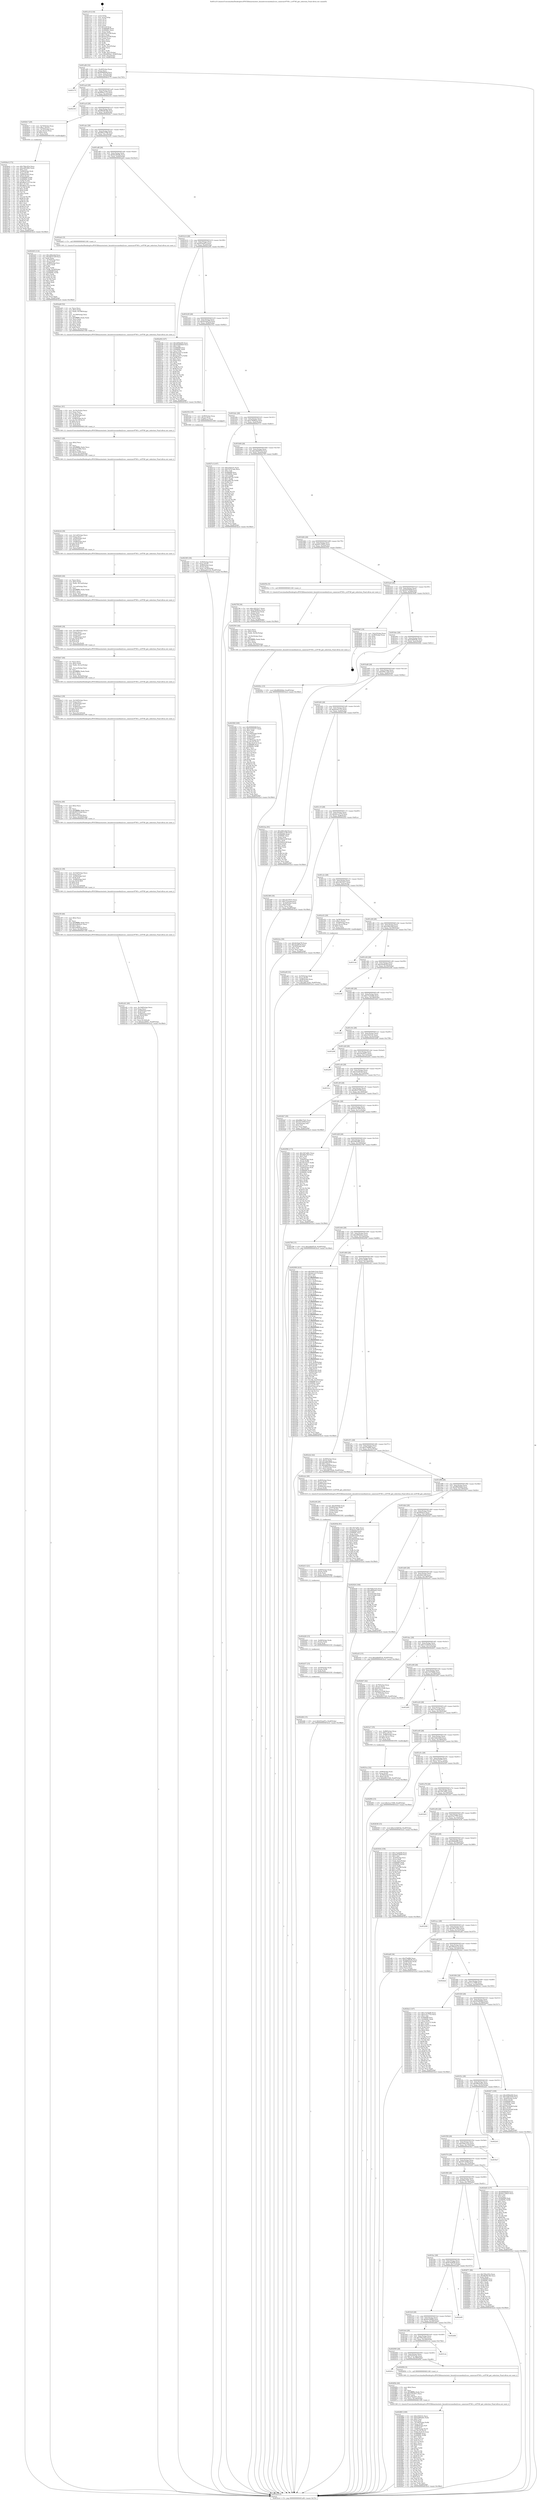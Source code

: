 digraph "0x401a10" {
  label = "0x401a10 (/mnt/c/Users/mathe/Desktop/tcc/POCII/binaries/extr_linuxdriversmediai2csoc_cameraov9740.c_ov9740_get_selection_Final-ollvm.out::main(0))"
  labelloc = "t"
  node[shape=record]

  Entry [label="",width=0.3,height=0.3,shape=circle,fillcolor=black,style=filled]
  "0x401a84" [label="{
     0x401a84 [32]\l
     | [instrs]\l
     &nbsp;&nbsp;0x401a84 \<+6\>: mov -0xa8(%rbp),%eax\l
     &nbsp;&nbsp;0x401a8a \<+2\>: mov %eax,%ecx\l
     &nbsp;&nbsp;0x401a8c \<+6\>: sub $0x8096849f,%ecx\l
     &nbsp;&nbsp;0x401a92 \<+6\>: mov %eax,-0xbc(%rbp)\l
     &nbsp;&nbsp;0x401a98 \<+6\>: mov %ecx,-0xc0(%rbp)\l
     &nbsp;&nbsp;0x401a9e \<+6\>: je 0000000000403175 \<main+0x1765\>\l
  }"]
  "0x403175" [label="{
     0x403175\l
  }", style=dashed]
  "0x401aa4" [label="{
     0x401aa4 [28]\l
     | [instrs]\l
     &nbsp;&nbsp;0x401aa4 \<+5\>: jmp 0000000000401aa9 \<main+0x99\>\l
     &nbsp;&nbsp;0x401aa9 \<+6\>: mov -0xbc(%rbp),%eax\l
     &nbsp;&nbsp;0x401aaf \<+5\>: sub $0x80be1110,%eax\l
     &nbsp;&nbsp;0x401ab4 \<+6\>: mov %eax,-0xc4(%rbp)\l
     &nbsp;&nbsp;0x401aba \<+6\>: je 0000000000402343 \<main+0x933\>\l
  }"]
  Exit [label="",width=0.3,height=0.3,shape=circle,fillcolor=black,style=filled,peripheries=2]
  "0x402343" [label="{
     0x402343\l
  }", style=dashed]
  "0x401ac0" [label="{
     0x401ac0 [28]\l
     | [instrs]\l
     &nbsp;&nbsp;0x401ac0 \<+5\>: jmp 0000000000401ac5 \<main+0xb5\>\l
     &nbsp;&nbsp;0x401ac5 \<+6\>: mov -0xbc(%rbp),%eax\l
     &nbsp;&nbsp;0x401acb \<+5\>: sub $0x88e9b18b,%eax\l
     &nbsp;&nbsp;0x401ad0 \<+6\>: mov %eax,-0xc8(%rbp)\l
     &nbsp;&nbsp;0x401ad6 \<+6\>: je 00000000004026c7 \<main+0xcb7\>\l
  }"]
  "0x402d46" [label="{
     0x402d46 [15]\l
     | [instrs]\l
     &nbsp;&nbsp;0x402d46 \<+10\>: movl $0x91faa87e,-0xa8(%rbp)\l
     &nbsp;&nbsp;0x402d50 \<+5\>: jmp 00000000004032cd \<main+0x18bd\>\l
  }"]
  "0x4026c7" [label="{
     0x4026c7 [29]\l
     | [instrs]\l
     &nbsp;&nbsp;0x4026c7 \<+4\>: mov -0x70(%rbp),%rax\l
     &nbsp;&nbsp;0x4026cb \<+6\>: movl $0x1,(%rax)\l
     &nbsp;&nbsp;0x4026d1 \<+4\>: mov -0x70(%rbp),%rax\l
     &nbsp;&nbsp;0x4026d5 \<+3\>: movslq (%rax),%rax\l
     &nbsp;&nbsp;0x4026d8 \<+4\>: shl $0x2,%rax\l
     &nbsp;&nbsp;0x4026dc \<+3\>: mov %rax,%rdi\l
     &nbsp;&nbsp;0x4026df \<+5\>: call 0000000000401050 \<malloc@plt\>\l
     | [calls]\l
     &nbsp;&nbsp;0x401050 \{1\} (unknown)\l
  }"]
  "0x401adc" [label="{
     0x401adc [28]\l
     | [instrs]\l
     &nbsp;&nbsp;0x401adc \<+5\>: jmp 0000000000401ae1 \<main+0xd1\>\l
     &nbsp;&nbsp;0x401ae1 \<+6\>: mov -0xbc(%rbp),%eax\l
     &nbsp;&nbsp;0x401ae7 \<+5\>: sub $0x895c2798,%eax\l
     &nbsp;&nbsp;0x401aec \<+6\>: mov %eax,-0xcc(%rbp)\l
     &nbsp;&nbsp;0x401af2 \<+6\>: je 0000000000402445 \<main+0xa35\>\l
  }"]
  "0x402d37" [label="{
     0x402d37 [15]\l
     | [instrs]\l
     &nbsp;&nbsp;0x402d37 \<+4\>: mov -0x50(%rbp),%rdx\l
     &nbsp;&nbsp;0x402d3b \<+3\>: mov (%rdx),%rdx\l
     &nbsp;&nbsp;0x402d3e \<+3\>: mov %rdx,%rdi\l
     &nbsp;&nbsp;0x402d41 \<+5\>: call 0000000000401030 \<free@plt\>\l
     | [calls]\l
     &nbsp;&nbsp;0x401030 \{1\} (unknown)\l
  }"]
  "0x402445" [label="{
     0x402445 [114]\l
     | [instrs]\l
     &nbsp;&nbsp;0x402445 \<+5\>: mov $0xc682c9ef,%eax\l
     &nbsp;&nbsp;0x40244a \<+5\>: mov $0xd825720f,%ecx\l
     &nbsp;&nbsp;0x40244f \<+2\>: xor %edx,%edx\l
     &nbsp;&nbsp;0x402451 \<+4\>: mov -0x78(%rbp),%rsi\l
     &nbsp;&nbsp;0x402455 \<+2\>: mov (%rsi),%edi\l
     &nbsp;&nbsp;0x402457 \<+7\>: mov -0x88(%rbp),%rsi\l
     &nbsp;&nbsp;0x40245e \<+2\>: cmp (%rsi),%edi\l
     &nbsp;&nbsp;0x402460 \<+4\>: setl %r8b\l
     &nbsp;&nbsp;0x402464 \<+4\>: and $0x1,%r8b\l
     &nbsp;&nbsp;0x402468 \<+4\>: mov %r8b,-0x2d(%rbp)\l
     &nbsp;&nbsp;0x40246c \<+7\>: mov 0x406068,%edi\l
     &nbsp;&nbsp;0x402473 \<+8\>: mov 0x40606c,%r9d\l
     &nbsp;&nbsp;0x40247b \<+3\>: sub $0x1,%edx\l
     &nbsp;&nbsp;0x40247e \<+3\>: mov %edi,%r10d\l
     &nbsp;&nbsp;0x402481 \<+3\>: add %edx,%r10d\l
     &nbsp;&nbsp;0x402484 \<+4\>: imul %r10d,%edi\l
     &nbsp;&nbsp;0x402488 \<+3\>: and $0x1,%edi\l
     &nbsp;&nbsp;0x40248b \<+3\>: cmp $0x0,%edi\l
     &nbsp;&nbsp;0x40248e \<+4\>: sete %r8b\l
     &nbsp;&nbsp;0x402492 \<+4\>: cmp $0xa,%r9d\l
     &nbsp;&nbsp;0x402496 \<+4\>: setl %r11b\l
     &nbsp;&nbsp;0x40249a \<+3\>: mov %r8b,%bl\l
     &nbsp;&nbsp;0x40249d \<+3\>: and %r11b,%bl\l
     &nbsp;&nbsp;0x4024a0 \<+3\>: xor %r11b,%r8b\l
     &nbsp;&nbsp;0x4024a3 \<+3\>: or %r8b,%bl\l
     &nbsp;&nbsp;0x4024a6 \<+3\>: test $0x1,%bl\l
     &nbsp;&nbsp;0x4024a9 \<+3\>: cmovne %ecx,%eax\l
     &nbsp;&nbsp;0x4024ac \<+6\>: mov %eax,-0xa8(%rbp)\l
     &nbsp;&nbsp;0x4024b2 \<+5\>: jmp 00000000004032cd \<main+0x18bd\>\l
  }"]
  "0x401af8" [label="{
     0x401af8 [28]\l
     | [instrs]\l
     &nbsp;&nbsp;0x401af8 \<+5\>: jmp 0000000000401afd \<main+0xed\>\l
     &nbsp;&nbsp;0x401afd \<+6\>: mov -0xbc(%rbp),%eax\l
     &nbsp;&nbsp;0x401b03 \<+5\>: sub $0x8a2f9a9b,%eax\l
     &nbsp;&nbsp;0x401b08 \<+6\>: mov %eax,-0xd0(%rbp)\l
     &nbsp;&nbsp;0x401b0e \<+6\>: je 0000000000402ab3 \<main+0x10a3\>\l
  }"]
  "0x402d28" [label="{
     0x402d28 [15]\l
     | [instrs]\l
     &nbsp;&nbsp;0x402d28 \<+4\>: mov -0x68(%rbp),%rdx\l
     &nbsp;&nbsp;0x402d2c \<+3\>: mov (%rdx),%rdx\l
     &nbsp;&nbsp;0x402d2f \<+3\>: mov %rdx,%rdi\l
     &nbsp;&nbsp;0x402d32 \<+5\>: call 0000000000401030 \<free@plt\>\l
     | [calls]\l
     &nbsp;&nbsp;0x401030 \{1\} (unknown)\l
  }"]
  "0x402ab3" [label="{
     0x402ab3 [5]\l
     | [instrs]\l
     &nbsp;&nbsp;0x402ab3 \<+5\>: call 0000000000401160 \<next_i\>\l
     | [calls]\l
     &nbsp;&nbsp;0x401160 \{1\} (/mnt/c/Users/mathe/Desktop/tcc/POCII/binaries/extr_linuxdriversmediai2csoc_cameraov9740.c_ov9740_get_selection_Final-ollvm.out::next_i)\l
  }"]
  "0x401b14" [label="{
     0x401b14 [28]\l
     | [instrs]\l
     &nbsp;&nbsp;0x401b14 \<+5\>: jmp 0000000000401b19 \<main+0x109\>\l
     &nbsp;&nbsp;0x401b19 \<+6\>: mov -0xbc(%rbp),%eax\l
     &nbsp;&nbsp;0x401b1f \<+5\>: sub $0x91faa87e,%eax\l
     &nbsp;&nbsp;0x401b24 \<+6\>: mov %eax,-0xd4(%rbp)\l
     &nbsp;&nbsp;0x401b2a \<+6\>: je 0000000000402e94 \<main+0x1484\>\l
  }"]
  "0x402d13" [label="{
     0x402d13 [21]\l
     | [instrs]\l
     &nbsp;&nbsp;0x402d13 \<+4\>: mov -0x80(%rbp),%rdx\l
     &nbsp;&nbsp;0x402d17 \<+3\>: mov (%rdx),%rdx\l
     &nbsp;&nbsp;0x402d1a \<+3\>: mov %rdx,%rdi\l
     &nbsp;&nbsp;0x402d1d \<+6\>: mov %eax,-0x1bc(%rbp)\l
     &nbsp;&nbsp;0x402d23 \<+5\>: call 0000000000401030 \<free@plt\>\l
     | [calls]\l
     &nbsp;&nbsp;0x401030 \{1\} (unknown)\l
  }"]
  "0x402e94" [label="{
     0x402e94 [147]\l
     | [instrs]\l
     &nbsp;&nbsp;0x402e94 \<+5\>: mov $0x269feb90,%eax\l
     &nbsp;&nbsp;0x402e99 \<+5\>: mov $0x45d494b9,%ecx\l
     &nbsp;&nbsp;0x402e9e \<+2\>: mov $0x1,%dl\l
     &nbsp;&nbsp;0x402ea0 \<+7\>: mov 0x406068,%esi\l
     &nbsp;&nbsp;0x402ea7 \<+7\>: mov 0x40606c,%edi\l
     &nbsp;&nbsp;0x402eae \<+3\>: mov %esi,%r8d\l
     &nbsp;&nbsp;0x402eb1 \<+7\>: add $0x2eacd17e,%r8d\l
     &nbsp;&nbsp;0x402eb8 \<+4\>: sub $0x1,%r8d\l
     &nbsp;&nbsp;0x402ebc \<+7\>: sub $0x2eacd17e,%r8d\l
     &nbsp;&nbsp;0x402ec3 \<+4\>: imul %r8d,%esi\l
     &nbsp;&nbsp;0x402ec7 \<+3\>: and $0x1,%esi\l
     &nbsp;&nbsp;0x402eca \<+3\>: cmp $0x0,%esi\l
     &nbsp;&nbsp;0x402ecd \<+4\>: sete %r9b\l
     &nbsp;&nbsp;0x402ed1 \<+3\>: cmp $0xa,%edi\l
     &nbsp;&nbsp;0x402ed4 \<+4\>: setl %r10b\l
     &nbsp;&nbsp;0x402ed8 \<+3\>: mov %r9b,%r11b\l
     &nbsp;&nbsp;0x402edb \<+4\>: xor $0xff,%r11b\l
     &nbsp;&nbsp;0x402edf \<+3\>: mov %r10b,%bl\l
     &nbsp;&nbsp;0x402ee2 \<+3\>: xor $0xff,%bl\l
     &nbsp;&nbsp;0x402ee5 \<+3\>: xor $0x0,%dl\l
     &nbsp;&nbsp;0x402ee8 \<+3\>: mov %r11b,%r14b\l
     &nbsp;&nbsp;0x402eeb \<+4\>: and $0x0,%r14b\l
     &nbsp;&nbsp;0x402eef \<+3\>: and %dl,%r9b\l
     &nbsp;&nbsp;0x402ef2 \<+3\>: mov %bl,%r15b\l
     &nbsp;&nbsp;0x402ef5 \<+4\>: and $0x0,%r15b\l
     &nbsp;&nbsp;0x402ef9 \<+3\>: and %dl,%r10b\l
     &nbsp;&nbsp;0x402efc \<+3\>: or %r9b,%r14b\l
     &nbsp;&nbsp;0x402eff \<+3\>: or %r10b,%r15b\l
     &nbsp;&nbsp;0x402f02 \<+3\>: xor %r15b,%r14b\l
     &nbsp;&nbsp;0x402f05 \<+3\>: or %bl,%r11b\l
     &nbsp;&nbsp;0x402f08 \<+4\>: xor $0xff,%r11b\l
     &nbsp;&nbsp;0x402f0c \<+3\>: or $0x0,%dl\l
     &nbsp;&nbsp;0x402f0f \<+3\>: and %dl,%r11b\l
     &nbsp;&nbsp;0x402f12 \<+3\>: or %r11b,%r14b\l
     &nbsp;&nbsp;0x402f15 \<+4\>: test $0x1,%r14b\l
     &nbsp;&nbsp;0x402f19 \<+3\>: cmovne %ecx,%eax\l
     &nbsp;&nbsp;0x402f1c \<+6\>: mov %eax,-0xa8(%rbp)\l
     &nbsp;&nbsp;0x402f22 \<+5\>: jmp 00000000004032cd \<main+0x18bd\>\l
  }"]
  "0x401b30" [label="{
     0x401b30 [28]\l
     | [instrs]\l
     &nbsp;&nbsp;0x401b30 \<+5\>: jmp 0000000000401b35 \<main+0x125\>\l
     &nbsp;&nbsp;0x401b35 \<+6\>: mov -0xbc(%rbp),%eax\l
     &nbsp;&nbsp;0x401b3b \<+5\>: sub $0x9e5dab78,%eax\l
     &nbsp;&nbsp;0x401b40 \<+6\>: mov %eax,-0xd8(%rbp)\l
     &nbsp;&nbsp;0x401b46 \<+6\>: je 0000000000402352 \<main+0x942\>\l
  }"]
  "0x402cf6" [label="{
     0x402cf6 [29]\l
     | [instrs]\l
     &nbsp;&nbsp;0x402cf6 \<+10\>: movabs $0x4040b6,%rdi\l
     &nbsp;&nbsp;0x402d00 \<+4\>: mov -0x40(%rbp),%rdx\l
     &nbsp;&nbsp;0x402d04 \<+2\>: mov %eax,(%rdx)\l
     &nbsp;&nbsp;0x402d06 \<+4\>: mov -0x40(%rbp),%rdx\l
     &nbsp;&nbsp;0x402d0a \<+2\>: mov (%rdx),%esi\l
     &nbsp;&nbsp;0x402d0c \<+2\>: mov $0x0,%al\l
     &nbsp;&nbsp;0x402d0e \<+5\>: call 0000000000401040 \<printf@plt\>\l
     | [calls]\l
     &nbsp;&nbsp;0x401040 \{1\} (unknown)\l
  }"]
  "0x402352" [label="{
     0x402352 [19]\l
     | [instrs]\l
     &nbsp;&nbsp;0x402352 \<+7\>: mov -0x98(%rbp),%rax\l
     &nbsp;&nbsp;0x402359 \<+3\>: mov (%rax),%rax\l
     &nbsp;&nbsp;0x40235c \<+4\>: mov 0x8(%rax),%rdi\l
     &nbsp;&nbsp;0x402360 \<+5\>: call 0000000000401060 \<atoi@plt\>\l
     | [calls]\l
     &nbsp;&nbsp;0x401060 \{1\} (unknown)\l
  }"]
  "0x401b4c" [label="{
     0x401b4c [28]\l
     | [instrs]\l
     &nbsp;&nbsp;0x401b4c \<+5\>: jmp 0000000000401b51 \<main+0x141\>\l
     &nbsp;&nbsp;0x401b51 \<+6\>: mov -0xbc(%rbp),%eax\l
     &nbsp;&nbsp;0x401b57 \<+5\>: sub $0xa7808b2a,%eax\l
     &nbsp;&nbsp;0x401b5c \<+6\>: mov %eax,-0xdc(%rbp)\l
     &nbsp;&nbsp;0x401b62 \<+6\>: je 00000000004027c3 \<main+0xdb3\>\l
  }"]
  "0x402c81" [label="{
     0x402c81 [49]\l
     | [instrs]\l
     &nbsp;&nbsp;0x402c81 \<+6\>: mov -0x1b8(%rbp),%ecx\l
     &nbsp;&nbsp;0x402c87 \<+3\>: imul %eax,%ecx\l
     &nbsp;&nbsp;0x402c8a \<+4\>: mov -0x50(%rbp),%r8\l
     &nbsp;&nbsp;0x402c8e \<+3\>: mov (%r8),%r8\l
     &nbsp;&nbsp;0x402c91 \<+4\>: mov -0x48(%rbp),%r9\l
     &nbsp;&nbsp;0x402c95 \<+3\>: movslq (%r9),%r9\l
     &nbsp;&nbsp;0x402c98 \<+4\>: shl $0x5,%r9\l
     &nbsp;&nbsp;0x402c9c \<+3\>: add %r9,%r8\l
     &nbsp;&nbsp;0x402c9f \<+4\>: mov %ecx,0x18(%r8)\l
     &nbsp;&nbsp;0x402ca3 \<+10\>: movl $0xebcd0901,-0xa8(%rbp)\l
     &nbsp;&nbsp;0x402cad \<+5\>: jmp 00000000004032cd \<main+0x18bd\>\l
  }"]
  "0x4027c3" [label="{
     0x4027c3 [147]\l
     | [instrs]\l
     &nbsp;&nbsp;0x4027c3 \<+5\>: mov $0xc93f31fc,%eax\l
     &nbsp;&nbsp;0x4027c8 \<+5\>: mov $0x7d747ade,%ecx\l
     &nbsp;&nbsp;0x4027cd \<+2\>: mov $0x1,%dl\l
     &nbsp;&nbsp;0x4027cf \<+7\>: mov 0x406068,%esi\l
     &nbsp;&nbsp;0x4027d6 \<+7\>: mov 0x40606c,%edi\l
     &nbsp;&nbsp;0x4027dd \<+3\>: mov %esi,%r8d\l
     &nbsp;&nbsp;0x4027e0 \<+7\>: add $0xcd6578c,%r8d\l
     &nbsp;&nbsp;0x4027e7 \<+4\>: sub $0x1,%r8d\l
     &nbsp;&nbsp;0x4027eb \<+7\>: sub $0xcd6578c,%r8d\l
     &nbsp;&nbsp;0x4027f2 \<+4\>: imul %r8d,%esi\l
     &nbsp;&nbsp;0x4027f6 \<+3\>: and $0x1,%esi\l
     &nbsp;&nbsp;0x4027f9 \<+3\>: cmp $0x0,%esi\l
     &nbsp;&nbsp;0x4027fc \<+4\>: sete %r9b\l
     &nbsp;&nbsp;0x402800 \<+3\>: cmp $0xa,%edi\l
     &nbsp;&nbsp;0x402803 \<+4\>: setl %r10b\l
     &nbsp;&nbsp;0x402807 \<+3\>: mov %r9b,%r11b\l
     &nbsp;&nbsp;0x40280a \<+4\>: xor $0xff,%r11b\l
     &nbsp;&nbsp;0x40280e \<+3\>: mov %r10b,%bl\l
     &nbsp;&nbsp;0x402811 \<+3\>: xor $0xff,%bl\l
     &nbsp;&nbsp;0x402814 \<+3\>: xor $0x1,%dl\l
     &nbsp;&nbsp;0x402817 \<+3\>: mov %r11b,%r14b\l
     &nbsp;&nbsp;0x40281a \<+4\>: and $0xff,%r14b\l
     &nbsp;&nbsp;0x40281e \<+3\>: and %dl,%r9b\l
     &nbsp;&nbsp;0x402821 \<+3\>: mov %bl,%r15b\l
     &nbsp;&nbsp;0x402824 \<+4\>: and $0xff,%r15b\l
     &nbsp;&nbsp;0x402828 \<+3\>: and %dl,%r10b\l
     &nbsp;&nbsp;0x40282b \<+3\>: or %r9b,%r14b\l
     &nbsp;&nbsp;0x40282e \<+3\>: or %r10b,%r15b\l
     &nbsp;&nbsp;0x402831 \<+3\>: xor %r15b,%r14b\l
     &nbsp;&nbsp;0x402834 \<+3\>: or %bl,%r11b\l
     &nbsp;&nbsp;0x402837 \<+4\>: xor $0xff,%r11b\l
     &nbsp;&nbsp;0x40283b \<+3\>: or $0x1,%dl\l
     &nbsp;&nbsp;0x40283e \<+3\>: and %dl,%r11b\l
     &nbsp;&nbsp;0x402841 \<+3\>: or %r11b,%r14b\l
     &nbsp;&nbsp;0x402844 \<+4\>: test $0x1,%r14b\l
     &nbsp;&nbsp;0x402848 \<+3\>: cmovne %ecx,%eax\l
     &nbsp;&nbsp;0x40284b \<+6\>: mov %eax,-0xa8(%rbp)\l
     &nbsp;&nbsp;0x402851 \<+5\>: jmp 00000000004032cd \<main+0x18bd\>\l
  }"]
  "0x401b68" [label="{
     0x401b68 [28]\l
     | [instrs]\l
     &nbsp;&nbsp;0x401b68 \<+5\>: jmp 0000000000401b6d \<main+0x15d\>\l
     &nbsp;&nbsp;0x401b6d \<+6\>: mov -0xbc(%rbp),%eax\l
     &nbsp;&nbsp;0x401b73 \<+5\>: sub $0xadbb9518,%eax\l
     &nbsp;&nbsp;0x401b78 \<+6\>: mov %eax,-0xe0(%rbp)\l
     &nbsp;&nbsp;0x401b7e \<+6\>: je 000000000040279f \<main+0xd8f\>\l
  }"]
  "0x402c59" [label="{
     0x402c59 [40]\l
     | [instrs]\l
     &nbsp;&nbsp;0x402c59 \<+5\>: mov $0x2,%ecx\l
     &nbsp;&nbsp;0x402c5e \<+1\>: cltd\l
     &nbsp;&nbsp;0x402c5f \<+2\>: idiv %ecx\l
     &nbsp;&nbsp;0x402c61 \<+6\>: imul $0xfffffffe,%edx,%ecx\l
     &nbsp;&nbsp;0x402c67 \<+6\>: add $0x2a6b9e21,%ecx\l
     &nbsp;&nbsp;0x402c6d \<+3\>: add $0x1,%ecx\l
     &nbsp;&nbsp;0x402c70 \<+6\>: sub $0x2a6b9e21,%ecx\l
     &nbsp;&nbsp;0x402c76 \<+6\>: mov %ecx,-0x1b8(%rbp)\l
     &nbsp;&nbsp;0x402c7c \<+5\>: call 0000000000401160 \<next_i\>\l
     | [calls]\l
     &nbsp;&nbsp;0x401160 \{1\} (/mnt/c/Users/mathe/Desktop/tcc/POCII/binaries/extr_linuxdriversmediai2csoc_cameraov9740.c_ov9740_get_selection_Final-ollvm.out::next_i)\l
  }"]
  "0x40279f" [label="{
     0x40279f [36]\l
     | [instrs]\l
     &nbsp;&nbsp;0x40279f \<+5\>: mov $0xc28332c7,%eax\l
     &nbsp;&nbsp;0x4027a4 \<+5\>: mov $0xa7808b2a,%ecx\l
     &nbsp;&nbsp;0x4027a9 \<+4\>: mov -0x60(%rbp),%rdx\l
     &nbsp;&nbsp;0x4027ad \<+2\>: mov (%rdx),%esi\l
     &nbsp;&nbsp;0x4027af \<+4\>: mov -0x70(%rbp),%rdx\l
     &nbsp;&nbsp;0x4027b3 \<+2\>: cmp (%rdx),%esi\l
     &nbsp;&nbsp;0x4027b5 \<+3\>: cmovl %ecx,%eax\l
     &nbsp;&nbsp;0x4027b8 \<+6\>: mov %eax,-0xa8(%rbp)\l
     &nbsp;&nbsp;0x4027be \<+5\>: jmp 00000000004032cd \<main+0x18bd\>\l
  }"]
  "0x401b84" [label="{
     0x401b84 [28]\l
     | [instrs]\l
     &nbsp;&nbsp;0x401b84 \<+5\>: jmp 0000000000401b89 \<main+0x179\>\l
     &nbsp;&nbsp;0x401b89 \<+6\>: mov -0xbc(%rbp),%eax\l
     &nbsp;&nbsp;0x401b8f \<+5\>: sub $0xb0135825,%eax\l
     &nbsp;&nbsp;0x401b94 \<+6\>: mov %eax,-0xe4(%rbp)\l
     &nbsp;&nbsp;0x401b9a \<+6\>: je 000000000040255e \<main+0xb4e\>\l
  }"]
  "0x402c32" [label="{
     0x402c32 [39]\l
     | [instrs]\l
     &nbsp;&nbsp;0x402c32 \<+6\>: mov -0x1b4(%rbp),%ecx\l
     &nbsp;&nbsp;0x402c38 \<+3\>: imul %eax,%ecx\l
     &nbsp;&nbsp;0x402c3b \<+4\>: mov -0x50(%rbp),%r8\l
     &nbsp;&nbsp;0x402c3f \<+3\>: mov (%r8),%r8\l
     &nbsp;&nbsp;0x402c42 \<+4\>: mov -0x48(%rbp),%r9\l
     &nbsp;&nbsp;0x402c46 \<+3\>: movslq (%r9),%r9\l
     &nbsp;&nbsp;0x402c49 \<+4\>: shl $0x5,%r9\l
     &nbsp;&nbsp;0x402c4d \<+3\>: add %r9,%r8\l
     &nbsp;&nbsp;0x402c50 \<+4\>: mov %ecx,0x14(%r8)\l
     &nbsp;&nbsp;0x402c54 \<+5\>: call 0000000000401160 \<next_i\>\l
     | [calls]\l
     &nbsp;&nbsp;0x401160 \{1\} (/mnt/c/Users/mathe/Desktop/tcc/POCII/binaries/extr_linuxdriversmediai2csoc_cameraov9740.c_ov9740_get_selection_Final-ollvm.out::next_i)\l
  }"]
  "0x40255e" [label="{
     0x40255e [5]\l
     | [instrs]\l
     &nbsp;&nbsp;0x40255e \<+5\>: call 0000000000401160 \<next_i\>\l
     | [calls]\l
     &nbsp;&nbsp;0x401160 \{1\} (/mnt/c/Users/mathe/Desktop/tcc/POCII/binaries/extr_linuxdriversmediai2csoc_cameraov9740.c_ov9740_get_selection_Final-ollvm.out::next_i)\l
  }"]
  "0x401ba0" [label="{
     0x401ba0 [28]\l
     | [instrs]\l
     &nbsp;&nbsp;0x401ba0 \<+5\>: jmp 0000000000401ba5 \<main+0x195\>\l
     &nbsp;&nbsp;0x401ba5 \<+6\>: mov -0xbc(%rbp),%eax\l
     &nbsp;&nbsp;0x401bab \<+5\>: sub $0xb0576b0f,%eax\l
     &nbsp;&nbsp;0x401bb0 \<+6\>: mov %eax,-0xe8(%rbp)\l
     &nbsp;&nbsp;0x401bb6 \<+6\>: je 00000000004030d5 \<main+0x16c5\>\l
  }"]
  "0x402c0a" [label="{
     0x402c0a [40]\l
     | [instrs]\l
     &nbsp;&nbsp;0x402c0a \<+5\>: mov $0x2,%ecx\l
     &nbsp;&nbsp;0x402c0f \<+1\>: cltd\l
     &nbsp;&nbsp;0x402c10 \<+2\>: idiv %ecx\l
     &nbsp;&nbsp;0x402c12 \<+6\>: imul $0xfffffffe,%edx,%ecx\l
     &nbsp;&nbsp;0x402c18 \<+6\>: add $0xf55332dd,%ecx\l
     &nbsp;&nbsp;0x402c1e \<+3\>: add $0x1,%ecx\l
     &nbsp;&nbsp;0x402c21 \<+6\>: sub $0xf55332dd,%ecx\l
     &nbsp;&nbsp;0x402c27 \<+6\>: mov %ecx,-0x1b4(%rbp)\l
     &nbsp;&nbsp;0x402c2d \<+5\>: call 0000000000401160 \<next_i\>\l
     | [calls]\l
     &nbsp;&nbsp;0x401160 \{1\} (/mnt/c/Users/mathe/Desktop/tcc/POCII/binaries/extr_linuxdriversmediai2csoc_cameraov9740.c_ov9740_get_selection_Final-ollvm.out::next_i)\l
  }"]
  "0x4030d5" [label="{
     0x4030d5 [18]\l
     | [instrs]\l
     &nbsp;&nbsp;0x4030d5 \<+3\>: mov -0x2c(%rbp),%eax\l
     &nbsp;&nbsp;0x4030d8 \<+4\>: lea -0x28(%rbp),%rsp\l
     &nbsp;&nbsp;0x4030dc \<+1\>: pop %rbx\l
     &nbsp;&nbsp;0x4030dd \<+2\>: pop %r12\l
     &nbsp;&nbsp;0x4030df \<+2\>: pop %r13\l
     &nbsp;&nbsp;0x4030e1 \<+2\>: pop %r14\l
     &nbsp;&nbsp;0x4030e3 \<+2\>: pop %r15\l
     &nbsp;&nbsp;0x4030e5 \<+1\>: pop %rbp\l
     &nbsp;&nbsp;0x4030e6 \<+1\>: ret\l
  }"]
  "0x401bbc" [label="{
     0x401bbc [28]\l
     | [instrs]\l
     &nbsp;&nbsp;0x401bbc \<+5\>: jmp 0000000000401bc1 \<main+0x1b1\>\l
     &nbsp;&nbsp;0x401bc1 \<+6\>: mov -0xbc(%rbp),%eax\l
     &nbsp;&nbsp;0x401bc7 \<+5\>: sub $0xb2895e8c,%eax\l
     &nbsp;&nbsp;0x401bcc \<+6\>: mov %eax,-0xec(%rbp)\l
     &nbsp;&nbsp;0x401bd2 \<+6\>: je 000000000040292c \<main+0xf1c\>\l
  }"]
  "0x402be3" [label="{
     0x402be3 [39]\l
     | [instrs]\l
     &nbsp;&nbsp;0x402be3 \<+6\>: mov -0x1b0(%rbp),%ecx\l
     &nbsp;&nbsp;0x402be9 \<+3\>: imul %eax,%ecx\l
     &nbsp;&nbsp;0x402bec \<+4\>: mov -0x50(%rbp),%r8\l
     &nbsp;&nbsp;0x402bf0 \<+3\>: mov (%r8),%r8\l
     &nbsp;&nbsp;0x402bf3 \<+4\>: mov -0x48(%rbp),%r9\l
     &nbsp;&nbsp;0x402bf7 \<+3\>: movslq (%r9),%r9\l
     &nbsp;&nbsp;0x402bfa \<+4\>: shl $0x5,%r9\l
     &nbsp;&nbsp;0x402bfe \<+3\>: add %r9,%r8\l
     &nbsp;&nbsp;0x402c01 \<+4\>: mov %ecx,0x10(%r8)\l
     &nbsp;&nbsp;0x402c05 \<+5\>: call 0000000000401160 \<next_i\>\l
     | [calls]\l
     &nbsp;&nbsp;0x401160 \{1\} (/mnt/c/Users/mathe/Desktop/tcc/POCII/binaries/extr_linuxdriversmediai2csoc_cameraov9740.c_ov9740_get_selection_Final-ollvm.out::next_i)\l
  }"]
  "0x40292c" [label="{
     0x40292c [15]\l
     | [instrs]\l
     &nbsp;&nbsp;0x40292c \<+10\>: movl $0xf89264bd,-0xa8(%rbp)\l
     &nbsp;&nbsp;0x402936 \<+5\>: jmp 00000000004032cd \<main+0x18bd\>\l
  }"]
  "0x401bd8" [label="{
     0x401bd8 [28]\l
     | [instrs]\l
     &nbsp;&nbsp;0x401bd8 \<+5\>: jmp 0000000000401bdd \<main+0x1cd\>\l
     &nbsp;&nbsp;0x401bdd \<+6\>: mov -0xbc(%rbp),%eax\l
     &nbsp;&nbsp;0x401be3 \<+5\>: sub $0xb99c1320,%eax\l
     &nbsp;&nbsp;0x401be8 \<+6\>: mov %eax,-0xf0(%rbp)\l
     &nbsp;&nbsp;0x401bee \<+6\>: je 00000000004023ea \<main+0x9da\>\l
  }"]
  "0x402bb7" [label="{
     0x402bb7 [44]\l
     | [instrs]\l
     &nbsp;&nbsp;0x402bb7 \<+2\>: xor %ecx,%ecx\l
     &nbsp;&nbsp;0x402bb9 \<+5\>: mov $0x2,%edx\l
     &nbsp;&nbsp;0x402bbe \<+6\>: mov %edx,-0x1ac(%rbp)\l
     &nbsp;&nbsp;0x402bc4 \<+1\>: cltd\l
     &nbsp;&nbsp;0x402bc5 \<+6\>: mov -0x1ac(%rbp),%esi\l
     &nbsp;&nbsp;0x402bcb \<+2\>: idiv %esi\l
     &nbsp;&nbsp;0x402bcd \<+6\>: imul $0xfffffffe,%edx,%edx\l
     &nbsp;&nbsp;0x402bd3 \<+3\>: sub $0x1,%ecx\l
     &nbsp;&nbsp;0x402bd6 \<+2\>: sub %ecx,%edx\l
     &nbsp;&nbsp;0x402bd8 \<+6\>: mov %edx,-0x1b0(%rbp)\l
     &nbsp;&nbsp;0x402bde \<+5\>: call 0000000000401160 \<next_i\>\l
     | [calls]\l
     &nbsp;&nbsp;0x401160 \{1\} (/mnt/c/Users/mathe/Desktop/tcc/POCII/binaries/extr_linuxdriversmediai2csoc_cameraov9740.c_ov9740_get_selection_Final-ollvm.out::next_i)\l
  }"]
  "0x4023ea" [label="{
     0x4023ea [91]\l
     | [instrs]\l
     &nbsp;&nbsp;0x4023ea \<+5\>: mov $0xc682c9ef,%eax\l
     &nbsp;&nbsp;0x4023ef \<+5\>: mov $0x895c2798,%ecx\l
     &nbsp;&nbsp;0x4023f4 \<+7\>: mov 0x406068,%edx\l
     &nbsp;&nbsp;0x4023fb \<+7\>: mov 0x40606c,%esi\l
     &nbsp;&nbsp;0x402402 \<+2\>: mov %edx,%edi\l
     &nbsp;&nbsp;0x402404 \<+6\>: sub $0x940eec8f,%edi\l
     &nbsp;&nbsp;0x40240a \<+3\>: sub $0x1,%edi\l
     &nbsp;&nbsp;0x40240d \<+6\>: add $0x940eec8f,%edi\l
     &nbsp;&nbsp;0x402413 \<+3\>: imul %edi,%edx\l
     &nbsp;&nbsp;0x402416 \<+3\>: and $0x1,%edx\l
     &nbsp;&nbsp;0x402419 \<+3\>: cmp $0x0,%edx\l
     &nbsp;&nbsp;0x40241c \<+4\>: sete %r8b\l
     &nbsp;&nbsp;0x402420 \<+3\>: cmp $0xa,%esi\l
     &nbsp;&nbsp;0x402423 \<+4\>: setl %r9b\l
     &nbsp;&nbsp;0x402427 \<+3\>: mov %r8b,%r10b\l
     &nbsp;&nbsp;0x40242a \<+3\>: and %r9b,%r10b\l
     &nbsp;&nbsp;0x40242d \<+3\>: xor %r9b,%r8b\l
     &nbsp;&nbsp;0x402430 \<+3\>: or %r8b,%r10b\l
     &nbsp;&nbsp;0x402433 \<+4\>: test $0x1,%r10b\l
     &nbsp;&nbsp;0x402437 \<+3\>: cmovne %ecx,%eax\l
     &nbsp;&nbsp;0x40243a \<+6\>: mov %eax,-0xa8(%rbp)\l
     &nbsp;&nbsp;0x402440 \<+5\>: jmp 00000000004032cd \<main+0x18bd\>\l
  }"]
  "0x401bf4" [label="{
     0x401bf4 [28]\l
     | [instrs]\l
     &nbsp;&nbsp;0x401bf4 \<+5\>: jmp 0000000000401bf9 \<main+0x1e9\>\l
     &nbsp;&nbsp;0x401bf9 \<+6\>: mov -0xbc(%rbp),%eax\l
     &nbsp;&nbsp;0x401bff \<+5\>: sub $0xbaa01314,%eax\l
     &nbsp;&nbsp;0x401c04 \<+6\>: mov %eax,-0xf4(%rbp)\l
     &nbsp;&nbsp;0x401c0a \<+6\>: je 0000000000402389 \<main+0x979\>\l
  }"]
  "0x402b90" [label="{
     0x402b90 [39]\l
     | [instrs]\l
     &nbsp;&nbsp;0x402b90 \<+6\>: mov -0x1a8(%rbp),%ecx\l
     &nbsp;&nbsp;0x402b96 \<+3\>: imul %eax,%ecx\l
     &nbsp;&nbsp;0x402b99 \<+4\>: mov -0x50(%rbp),%r8\l
     &nbsp;&nbsp;0x402b9d \<+3\>: mov (%r8),%r8\l
     &nbsp;&nbsp;0x402ba0 \<+4\>: mov -0x48(%rbp),%r9\l
     &nbsp;&nbsp;0x402ba4 \<+3\>: movslq (%r9),%r9\l
     &nbsp;&nbsp;0x402ba7 \<+4\>: shl $0x5,%r9\l
     &nbsp;&nbsp;0x402bab \<+3\>: add %r9,%r8\l
     &nbsp;&nbsp;0x402bae \<+4\>: mov %ecx,0xc(%r8)\l
     &nbsp;&nbsp;0x402bb2 \<+5\>: call 0000000000401160 \<next_i\>\l
     | [calls]\l
     &nbsp;&nbsp;0x401160 \{1\} (/mnt/c/Users/mathe/Desktop/tcc/POCII/binaries/extr_linuxdriversmediai2csoc_cameraov9740.c_ov9740_get_selection_Final-ollvm.out::next_i)\l
  }"]
  "0x402389" [label="{
     0x402389 [30]\l
     | [instrs]\l
     &nbsp;&nbsp;0x402389 \<+5\>: mov $0xcde24037,%eax\l
     &nbsp;&nbsp;0x40238e \<+5\>: mov $0x13caeabf,%ecx\l
     &nbsp;&nbsp;0x402393 \<+3\>: mov -0x34(%rbp),%edx\l
     &nbsp;&nbsp;0x402396 \<+3\>: cmp $0x0,%edx\l
     &nbsp;&nbsp;0x402399 \<+3\>: cmove %ecx,%eax\l
     &nbsp;&nbsp;0x40239c \<+6\>: mov %eax,-0xa8(%rbp)\l
     &nbsp;&nbsp;0x4023a2 \<+5\>: jmp 00000000004032cd \<main+0x18bd\>\l
  }"]
  "0x401c10" [label="{
     0x401c10 [28]\l
     | [instrs]\l
     &nbsp;&nbsp;0x401c10 \<+5\>: jmp 0000000000401c15 \<main+0x205\>\l
     &nbsp;&nbsp;0x401c15 \<+6\>: mov -0xbc(%rbp),%eax\l
     &nbsp;&nbsp;0x401c1b \<+5\>: sub $0xbb1a317d,%eax\l
     &nbsp;&nbsp;0x401c20 \<+6\>: mov %eax,-0xf8(%rbp)\l
     &nbsp;&nbsp;0x401c26 \<+6\>: je 000000000040222a \<main+0x81a\>\l
  }"]
  "0x402b64" [label="{
     0x402b64 [44]\l
     | [instrs]\l
     &nbsp;&nbsp;0x402b64 \<+2\>: xor %ecx,%ecx\l
     &nbsp;&nbsp;0x402b66 \<+5\>: mov $0x2,%edx\l
     &nbsp;&nbsp;0x402b6b \<+6\>: mov %edx,-0x1a4(%rbp)\l
     &nbsp;&nbsp;0x402b71 \<+1\>: cltd\l
     &nbsp;&nbsp;0x402b72 \<+6\>: mov -0x1a4(%rbp),%esi\l
     &nbsp;&nbsp;0x402b78 \<+2\>: idiv %esi\l
     &nbsp;&nbsp;0x402b7a \<+6\>: imul $0xfffffffe,%edx,%edx\l
     &nbsp;&nbsp;0x402b80 \<+3\>: sub $0x1,%ecx\l
     &nbsp;&nbsp;0x402b83 \<+2\>: sub %ecx,%edx\l
     &nbsp;&nbsp;0x402b85 \<+6\>: mov %edx,-0x1a8(%rbp)\l
     &nbsp;&nbsp;0x402b8b \<+5\>: call 0000000000401160 \<next_i\>\l
     | [calls]\l
     &nbsp;&nbsp;0x401160 \{1\} (/mnt/c/Users/mathe/Desktop/tcc/POCII/binaries/extr_linuxdriversmediai2csoc_cameraov9740.c_ov9740_get_selection_Final-ollvm.out::next_i)\l
  }"]
  "0x40222a" [label="{
     0x40222a [30]\l
     | [instrs]\l
     &nbsp;&nbsp;0x40222a \<+5\>: mov $0x9e5dab78,%eax\l
     &nbsp;&nbsp;0x40222f \<+5\>: mov $0xc6a481fd,%ecx\l
     &nbsp;&nbsp;0x402234 \<+3\>: mov -0x35(%rbp),%dl\l
     &nbsp;&nbsp;0x402237 \<+3\>: test $0x1,%dl\l
     &nbsp;&nbsp;0x40223a \<+3\>: cmovne %ecx,%eax\l
     &nbsp;&nbsp;0x40223d \<+6\>: mov %eax,-0xa8(%rbp)\l
     &nbsp;&nbsp;0x402243 \<+5\>: jmp 00000000004032cd \<main+0x18bd\>\l
  }"]
  "0x401c2c" [label="{
     0x401c2c [28]\l
     | [instrs]\l
     &nbsp;&nbsp;0x401c2c \<+5\>: jmp 0000000000401c31 \<main+0x221\>\l
     &nbsp;&nbsp;0x401c31 \<+6\>: mov -0xbc(%rbp),%eax\l
     &nbsp;&nbsp;0x401c37 \<+5\>: sub $0xc28332c7,%eax\l
     &nbsp;&nbsp;0x401c3c \<+6\>: mov %eax,-0xfc(%rbp)\l
     &nbsp;&nbsp;0x401c42 \<+6\>: je 0000000000402a52 \<main+0x1042\>\l
  }"]
  "0x402b3d" [label="{
     0x402b3d [39]\l
     | [instrs]\l
     &nbsp;&nbsp;0x402b3d \<+6\>: mov -0x1a0(%rbp),%ecx\l
     &nbsp;&nbsp;0x402b43 \<+3\>: imul %eax,%ecx\l
     &nbsp;&nbsp;0x402b46 \<+4\>: mov -0x50(%rbp),%r8\l
     &nbsp;&nbsp;0x402b4a \<+3\>: mov (%r8),%r8\l
     &nbsp;&nbsp;0x402b4d \<+4\>: mov -0x48(%rbp),%r9\l
     &nbsp;&nbsp;0x402b51 \<+3\>: movslq (%r9),%r9\l
     &nbsp;&nbsp;0x402b54 \<+4\>: shl $0x5,%r9\l
     &nbsp;&nbsp;0x402b58 \<+3\>: add %r9,%r8\l
     &nbsp;&nbsp;0x402b5b \<+4\>: mov %ecx,0x8(%r8)\l
     &nbsp;&nbsp;0x402b5f \<+5\>: call 0000000000401160 \<next_i\>\l
     | [calls]\l
     &nbsp;&nbsp;0x401160 \{1\} (/mnt/c/Users/mathe/Desktop/tcc/POCII/binaries/extr_linuxdriversmediai2csoc_cameraov9740.c_ov9740_get_selection_Final-ollvm.out::next_i)\l
  }"]
  "0x402a52" [label="{
     0x402a52 [29]\l
     | [instrs]\l
     &nbsp;&nbsp;0x402a52 \<+4\>: mov -0x58(%rbp),%rax\l
     &nbsp;&nbsp;0x402a56 \<+6\>: movl $0x1,(%rax)\l
     &nbsp;&nbsp;0x402a5c \<+4\>: mov -0x58(%rbp),%rax\l
     &nbsp;&nbsp;0x402a60 \<+3\>: movslq (%rax),%rax\l
     &nbsp;&nbsp;0x402a63 \<+4\>: shl $0x5,%rax\l
     &nbsp;&nbsp;0x402a67 \<+3\>: mov %rax,%rdi\l
     &nbsp;&nbsp;0x402a6a \<+5\>: call 0000000000401050 \<malloc@plt\>\l
     | [calls]\l
     &nbsp;&nbsp;0x401050 \{1\} (unknown)\l
  }"]
  "0x401c48" [label="{
     0x401c48 [28]\l
     | [instrs]\l
     &nbsp;&nbsp;0x401c48 \<+5\>: jmp 0000000000401c4d \<main+0x23d\>\l
     &nbsp;&nbsp;0x401c4d \<+6\>: mov -0xbc(%rbp),%eax\l
     &nbsp;&nbsp;0x401c53 \<+5\>: sub $0xc682c9ef,%eax\l
     &nbsp;&nbsp;0x401c58 \<+6\>: mov %eax,-0x100(%rbp)\l
     &nbsp;&nbsp;0x401c5e \<+6\>: je 000000000040314d \<main+0x173d\>\l
  }"]
  "0x402b15" [label="{
     0x402b15 [40]\l
     | [instrs]\l
     &nbsp;&nbsp;0x402b15 \<+5\>: mov $0x2,%ecx\l
     &nbsp;&nbsp;0x402b1a \<+1\>: cltd\l
     &nbsp;&nbsp;0x402b1b \<+2\>: idiv %ecx\l
     &nbsp;&nbsp;0x402b1d \<+6\>: imul $0xfffffffe,%edx,%ecx\l
     &nbsp;&nbsp;0x402b23 \<+6\>: sub $0x4a1e082,%ecx\l
     &nbsp;&nbsp;0x402b29 \<+3\>: add $0x1,%ecx\l
     &nbsp;&nbsp;0x402b2c \<+6\>: add $0x4a1e082,%ecx\l
     &nbsp;&nbsp;0x402b32 \<+6\>: mov %ecx,-0x1a0(%rbp)\l
     &nbsp;&nbsp;0x402b38 \<+5\>: call 0000000000401160 \<next_i\>\l
     | [calls]\l
     &nbsp;&nbsp;0x401160 \{1\} (/mnt/c/Users/mathe/Desktop/tcc/POCII/binaries/extr_linuxdriversmediai2csoc_cameraov9740.c_ov9740_get_selection_Final-ollvm.out::next_i)\l
  }"]
  "0x40314d" [label="{
     0x40314d\l
  }", style=dashed]
  "0x401c64" [label="{
     0x401c64 [28]\l
     | [instrs]\l
     &nbsp;&nbsp;0x401c64 \<+5\>: jmp 0000000000401c69 \<main+0x259\>\l
     &nbsp;&nbsp;0x401c69 \<+6\>: mov -0xbc(%rbp),%eax\l
     &nbsp;&nbsp;0x401c6f \<+5\>: sub $0xc6a481fd,%eax\l
     &nbsp;&nbsp;0x401c74 \<+6\>: mov %eax,-0x104(%rbp)\l
     &nbsp;&nbsp;0x401c7a \<+6\>: je 0000000000402248 \<main+0x838\>\l
  }"]
  "0x402aec" [label="{
     0x402aec [41]\l
     | [instrs]\l
     &nbsp;&nbsp;0x402aec \<+6\>: mov -0x19c(%rbp),%ecx\l
     &nbsp;&nbsp;0x402af2 \<+3\>: imul %eax,%ecx\l
     &nbsp;&nbsp;0x402af5 \<+3\>: movslq %ecx,%r8\l
     &nbsp;&nbsp;0x402af8 \<+4\>: mov -0x50(%rbp),%r9\l
     &nbsp;&nbsp;0x402afc \<+3\>: mov (%r9),%r9\l
     &nbsp;&nbsp;0x402aff \<+4\>: mov -0x48(%rbp),%r10\l
     &nbsp;&nbsp;0x402b03 \<+3\>: movslq (%r10),%r10\l
     &nbsp;&nbsp;0x402b06 \<+4\>: shl $0x5,%r10\l
     &nbsp;&nbsp;0x402b0a \<+3\>: add %r10,%r9\l
     &nbsp;&nbsp;0x402b0d \<+3\>: mov %r8,(%r9)\l
     &nbsp;&nbsp;0x402b10 \<+5\>: call 0000000000401160 \<next_i\>\l
     | [calls]\l
     &nbsp;&nbsp;0x401160 \{1\} (/mnt/c/Users/mathe/Desktop/tcc/POCII/binaries/extr_linuxdriversmediai2csoc_cameraov9740.c_ov9740_get_selection_Final-ollvm.out::next_i)\l
  }"]
  "0x402248" [label="{
     0x402248\l
  }", style=dashed]
  "0x401c80" [label="{
     0x401c80 [28]\l
     | [instrs]\l
     &nbsp;&nbsp;0x401c80 \<+5\>: jmp 0000000000401c85 \<main+0x275\>\l
     &nbsp;&nbsp;0x401c85 \<+6\>: mov -0xbc(%rbp),%eax\l
     &nbsp;&nbsp;0x401c8b \<+5\>: sub $0xc72c6e66,%eax\l
     &nbsp;&nbsp;0x401c90 \<+6\>: mov %eax,-0x108(%rbp)\l
     &nbsp;&nbsp;0x401c96 \<+6\>: je 00000000004032b5 \<main+0x18a5\>\l
  }"]
  "0x402ab8" [label="{
     0x402ab8 [52]\l
     | [instrs]\l
     &nbsp;&nbsp;0x402ab8 \<+2\>: xor %ecx,%ecx\l
     &nbsp;&nbsp;0x402aba \<+5\>: mov $0x2,%edx\l
     &nbsp;&nbsp;0x402abf \<+6\>: mov %edx,-0x198(%rbp)\l
     &nbsp;&nbsp;0x402ac5 \<+1\>: cltd\l
     &nbsp;&nbsp;0x402ac6 \<+6\>: mov -0x198(%rbp),%esi\l
     &nbsp;&nbsp;0x402acc \<+2\>: idiv %esi\l
     &nbsp;&nbsp;0x402ace \<+6\>: imul $0xfffffffe,%edx,%edx\l
     &nbsp;&nbsp;0x402ad4 \<+2\>: mov %ecx,%edi\l
     &nbsp;&nbsp;0x402ad6 \<+2\>: sub %edx,%edi\l
     &nbsp;&nbsp;0x402ad8 \<+2\>: mov %ecx,%edx\l
     &nbsp;&nbsp;0x402ada \<+3\>: sub $0x1,%edx\l
     &nbsp;&nbsp;0x402add \<+2\>: add %edx,%edi\l
     &nbsp;&nbsp;0x402adf \<+2\>: sub %edi,%ecx\l
     &nbsp;&nbsp;0x402ae1 \<+6\>: mov %ecx,-0x19c(%rbp)\l
     &nbsp;&nbsp;0x402ae7 \<+5\>: call 0000000000401160 \<next_i\>\l
     | [calls]\l
     &nbsp;&nbsp;0x401160 \{1\} (/mnt/c/Users/mathe/Desktop/tcc/POCII/binaries/extr_linuxdriversmediai2csoc_cameraov9740.c_ov9740_get_selection_Final-ollvm.out::next_i)\l
  }"]
  "0x4032b5" [label="{
     0x4032b5\l
  }", style=dashed]
  "0x401c9c" [label="{
     0x401c9c [28]\l
     | [instrs]\l
     &nbsp;&nbsp;0x401c9c \<+5\>: jmp 0000000000401ca1 \<main+0x291\>\l
     &nbsp;&nbsp;0x401ca1 \<+6\>: mov -0xbc(%rbp),%eax\l
     &nbsp;&nbsp;0x401ca7 \<+5\>: sub $0xc93f31fc,%eax\l
     &nbsp;&nbsp;0x401cac \<+6\>: mov %eax,-0x10c(%rbp)\l
     &nbsp;&nbsp;0x401cb2 \<+6\>: je 0000000000403208 \<main+0x17f8\>\l
  }"]
  "0x402a6f" [label="{
     0x402a6f [32]\l
     | [instrs]\l
     &nbsp;&nbsp;0x402a6f \<+4\>: mov -0x50(%rbp),%rdi\l
     &nbsp;&nbsp;0x402a73 \<+3\>: mov %rax,(%rdi)\l
     &nbsp;&nbsp;0x402a76 \<+4\>: mov -0x48(%rbp),%rax\l
     &nbsp;&nbsp;0x402a7a \<+6\>: movl $0x0,(%rax)\l
     &nbsp;&nbsp;0x402a80 \<+10\>: movl $0x286745eb,-0xa8(%rbp)\l
     &nbsp;&nbsp;0x402a8a \<+5\>: jmp 00000000004032cd \<main+0x18bd\>\l
  }"]
  "0x403208" [label="{
     0x403208\l
  }", style=dashed]
  "0x401cb8" [label="{
     0x401cb8 [28]\l
     | [instrs]\l
     &nbsp;&nbsp;0x401cb8 \<+5\>: jmp 0000000000401cbd \<main+0x2ad\>\l
     &nbsp;&nbsp;0x401cbd \<+6\>: mov -0xbc(%rbp),%eax\l
     &nbsp;&nbsp;0x401cc3 \<+5\>: sub $0xcde24037,%eax\l
     &nbsp;&nbsp;0x401cc8 \<+6\>: mov %eax,-0x110(%rbp)\l
     &nbsp;&nbsp;0x401cce \<+6\>: je 0000000000402d55 \<main+0x1345\>\l
  }"]
  "0x402883" [label="{
     0x402883 [169]\l
     | [instrs]\l
     &nbsp;&nbsp;0x402883 \<+5\>: mov $0xc93f31fc,%ecx\l
     &nbsp;&nbsp;0x402888 \<+5\>: mov $0xb2895e8c,%edx\l
     &nbsp;&nbsp;0x40288d \<+3\>: mov $0x1,%sil\l
     &nbsp;&nbsp;0x402890 \<+2\>: xor %edi,%edi\l
     &nbsp;&nbsp;0x402892 \<+7\>: mov -0x194(%rbp),%r8d\l
     &nbsp;&nbsp;0x402899 \<+4\>: imul %eax,%r8d\l
     &nbsp;&nbsp;0x40289d \<+4\>: mov -0x68(%rbp),%r9\l
     &nbsp;&nbsp;0x4028a1 \<+3\>: mov (%r9),%r9\l
     &nbsp;&nbsp;0x4028a4 \<+4\>: mov -0x60(%rbp),%r10\l
     &nbsp;&nbsp;0x4028a8 \<+3\>: movslq (%r10),%r10\l
     &nbsp;&nbsp;0x4028ab \<+4\>: mov %r8d,(%r9,%r10,4)\l
     &nbsp;&nbsp;0x4028af \<+7\>: mov 0x406068,%eax\l
     &nbsp;&nbsp;0x4028b6 \<+8\>: mov 0x40606c,%r8d\l
     &nbsp;&nbsp;0x4028be \<+3\>: sub $0x1,%edi\l
     &nbsp;&nbsp;0x4028c1 \<+3\>: mov %eax,%r11d\l
     &nbsp;&nbsp;0x4028c4 \<+3\>: add %edi,%r11d\l
     &nbsp;&nbsp;0x4028c7 \<+4\>: imul %r11d,%eax\l
     &nbsp;&nbsp;0x4028cb \<+3\>: and $0x1,%eax\l
     &nbsp;&nbsp;0x4028ce \<+3\>: cmp $0x0,%eax\l
     &nbsp;&nbsp;0x4028d1 \<+3\>: sete %bl\l
     &nbsp;&nbsp;0x4028d4 \<+4\>: cmp $0xa,%r8d\l
     &nbsp;&nbsp;0x4028d8 \<+4\>: setl %r14b\l
     &nbsp;&nbsp;0x4028dc \<+3\>: mov %bl,%r15b\l
     &nbsp;&nbsp;0x4028df \<+4\>: xor $0xff,%r15b\l
     &nbsp;&nbsp;0x4028e3 \<+3\>: mov %r14b,%r12b\l
     &nbsp;&nbsp;0x4028e6 \<+4\>: xor $0xff,%r12b\l
     &nbsp;&nbsp;0x4028ea \<+4\>: xor $0x0,%sil\l
     &nbsp;&nbsp;0x4028ee \<+3\>: mov %r15b,%r13b\l
     &nbsp;&nbsp;0x4028f1 \<+4\>: and $0x0,%r13b\l
     &nbsp;&nbsp;0x4028f5 \<+3\>: and %sil,%bl\l
     &nbsp;&nbsp;0x4028f8 \<+3\>: mov %r12b,%al\l
     &nbsp;&nbsp;0x4028fb \<+2\>: and $0x0,%al\l
     &nbsp;&nbsp;0x4028fd \<+3\>: and %sil,%r14b\l
     &nbsp;&nbsp;0x402900 \<+3\>: or %bl,%r13b\l
     &nbsp;&nbsp;0x402903 \<+3\>: or %r14b,%al\l
     &nbsp;&nbsp;0x402906 \<+3\>: xor %al,%r13b\l
     &nbsp;&nbsp;0x402909 \<+3\>: or %r12b,%r15b\l
     &nbsp;&nbsp;0x40290c \<+4\>: xor $0xff,%r15b\l
     &nbsp;&nbsp;0x402910 \<+4\>: or $0x0,%sil\l
     &nbsp;&nbsp;0x402914 \<+3\>: and %sil,%r15b\l
     &nbsp;&nbsp;0x402917 \<+3\>: or %r15b,%r13b\l
     &nbsp;&nbsp;0x40291a \<+4\>: test $0x1,%r13b\l
     &nbsp;&nbsp;0x40291e \<+3\>: cmovne %edx,%ecx\l
     &nbsp;&nbsp;0x402921 \<+6\>: mov %ecx,-0xa8(%rbp)\l
     &nbsp;&nbsp;0x402927 \<+5\>: jmp 00000000004032cd \<main+0x18bd\>\l
  }"]
  "0x402d55" [label="{
     0x402d55\l
  }", style=dashed]
  "0x401cd4" [label="{
     0x401cd4 [28]\l
     | [instrs]\l
     &nbsp;&nbsp;0x401cd4 \<+5\>: jmp 0000000000401cd9 \<main+0x2c9\>\l
     &nbsp;&nbsp;0x401cd9 \<+6\>: mov -0xbc(%rbp),%eax\l
     &nbsp;&nbsp;0x401cdf \<+5\>: sub $0xcfad9326,%eax\l
     &nbsp;&nbsp;0x401ce4 \<+6\>: mov %eax,-0x114(%rbp)\l
     &nbsp;&nbsp;0x401cea \<+6\>: je 000000000040312c \<main+0x171c\>\l
  }"]
  "0x40285b" [label="{
     0x40285b [40]\l
     | [instrs]\l
     &nbsp;&nbsp;0x40285b \<+5\>: mov $0x2,%ecx\l
     &nbsp;&nbsp;0x402860 \<+1\>: cltd\l
     &nbsp;&nbsp;0x402861 \<+2\>: idiv %ecx\l
     &nbsp;&nbsp;0x402863 \<+6\>: imul $0xfffffffe,%edx,%ecx\l
     &nbsp;&nbsp;0x402869 \<+6\>: sub $0xa70a207c,%ecx\l
     &nbsp;&nbsp;0x40286f \<+3\>: add $0x1,%ecx\l
     &nbsp;&nbsp;0x402872 \<+6\>: add $0xa70a207c,%ecx\l
     &nbsp;&nbsp;0x402878 \<+6\>: mov %ecx,-0x194(%rbp)\l
     &nbsp;&nbsp;0x40287e \<+5\>: call 0000000000401160 \<next_i\>\l
     | [calls]\l
     &nbsp;&nbsp;0x401160 \{1\} (/mnt/c/Users/mathe/Desktop/tcc/POCII/binaries/extr_linuxdriversmediai2csoc_cameraov9740.c_ov9740_get_selection_Final-ollvm.out::next_i)\l
  }"]
  "0x40312c" [label="{
     0x40312c\l
  }", style=dashed]
  "0x401cf0" [label="{
     0x401cf0 [28]\l
     | [instrs]\l
     &nbsp;&nbsp;0x401cf0 \<+5\>: jmp 0000000000401cf5 \<main+0x2e5\>\l
     &nbsp;&nbsp;0x401cf5 \<+6\>: mov -0xbc(%rbp),%eax\l
     &nbsp;&nbsp;0x401cfb \<+5\>: sub $0xd825720f,%eax\l
     &nbsp;&nbsp;0x401d00 \<+6\>: mov %eax,-0x118(%rbp)\l
     &nbsp;&nbsp;0x401d06 \<+6\>: je 00000000004024b7 \<main+0xaa7\>\l
  }"]
  "0x40201c" [label="{
     0x40201c\l
  }", style=dashed]
  "0x4024b7" [label="{
     0x4024b7 [30]\l
     | [instrs]\l
     &nbsp;&nbsp;0x4024b7 \<+5\>: mov $0x688a72d1,%eax\l
     &nbsp;&nbsp;0x4024bc \<+5\>: mov $0x5d7c0f38,%ecx\l
     &nbsp;&nbsp;0x4024c1 \<+3\>: mov -0x2d(%rbp),%dl\l
     &nbsp;&nbsp;0x4024c4 \<+3\>: test $0x1,%dl\l
     &nbsp;&nbsp;0x4024c7 \<+3\>: cmovne %ecx,%eax\l
     &nbsp;&nbsp;0x4024ca \<+6\>: mov %eax,-0xa8(%rbp)\l
     &nbsp;&nbsp;0x4024d0 \<+5\>: jmp 00000000004032cd \<main+0x18bd\>\l
  }"]
  "0x401d0c" [label="{
     0x401d0c [28]\l
     | [instrs]\l
     &nbsp;&nbsp;0x401d0c \<+5\>: jmp 0000000000401d11 \<main+0x301\>\l
     &nbsp;&nbsp;0x401d11 \<+6\>: mov -0xbc(%rbp),%eax\l
     &nbsp;&nbsp;0x401d17 \<+5\>: sub $0xdc5e7b99,%eax\l
     &nbsp;&nbsp;0x401d1c \<+6\>: mov %eax,-0x11c(%rbp)\l
     &nbsp;&nbsp;0x401d22 \<+6\>: je 0000000000402996 \<main+0xf86\>\l
  }"]
  "0x402856" [label="{
     0x402856 [5]\l
     | [instrs]\l
     &nbsp;&nbsp;0x402856 \<+5\>: call 0000000000401160 \<next_i\>\l
     | [calls]\l
     &nbsp;&nbsp;0x401160 \{1\} (/mnt/c/Users/mathe/Desktop/tcc/POCII/binaries/extr_linuxdriversmediai2csoc_cameraov9740.c_ov9740_get_selection_Final-ollvm.out::next_i)\l
  }"]
  "0x402996" [label="{
     0x402996 [173]\l
     | [instrs]\l
     &nbsp;&nbsp;0x402996 \<+5\>: mov $0x1fb7e661,%eax\l
     &nbsp;&nbsp;0x40299b \<+5\>: mov $0xdb612fd,%ecx\l
     &nbsp;&nbsp;0x4029a0 \<+2\>: mov $0x1,%dl\l
     &nbsp;&nbsp;0x4029a2 \<+2\>: xor %esi,%esi\l
     &nbsp;&nbsp;0x4029a4 \<+4\>: mov -0x60(%rbp),%rdi\l
     &nbsp;&nbsp;0x4029a8 \<+3\>: mov (%rdi),%r8d\l
     &nbsp;&nbsp;0x4029ab \<+7\>: sub $0x301d21f7,%r8d\l
     &nbsp;&nbsp;0x4029b2 \<+4\>: add $0x1,%r8d\l
     &nbsp;&nbsp;0x4029b6 \<+7\>: add $0x301d21f7,%r8d\l
     &nbsp;&nbsp;0x4029bd \<+4\>: mov -0x60(%rbp),%rdi\l
     &nbsp;&nbsp;0x4029c1 \<+3\>: mov %r8d,(%rdi)\l
     &nbsp;&nbsp;0x4029c4 \<+8\>: mov 0x406068,%r8d\l
     &nbsp;&nbsp;0x4029cc \<+8\>: mov 0x40606c,%r9d\l
     &nbsp;&nbsp;0x4029d4 \<+3\>: sub $0x1,%esi\l
     &nbsp;&nbsp;0x4029d7 \<+3\>: mov %r8d,%r10d\l
     &nbsp;&nbsp;0x4029da \<+3\>: add %esi,%r10d\l
     &nbsp;&nbsp;0x4029dd \<+4\>: imul %r10d,%r8d\l
     &nbsp;&nbsp;0x4029e1 \<+4\>: and $0x1,%r8d\l
     &nbsp;&nbsp;0x4029e5 \<+4\>: cmp $0x0,%r8d\l
     &nbsp;&nbsp;0x4029e9 \<+4\>: sete %r11b\l
     &nbsp;&nbsp;0x4029ed \<+4\>: cmp $0xa,%r9d\l
     &nbsp;&nbsp;0x4029f1 \<+3\>: setl %bl\l
     &nbsp;&nbsp;0x4029f4 \<+3\>: mov %r11b,%r14b\l
     &nbsp;&nbsp;0x4029f7 \<+4\>: xor $0xff,%r14b\l
     &nbsp;&nbsp;0x4029fb \<+3\>: mov %bl,%r15b\l
     &nbsp;&nbsp;0x4029fe \<+4\>: xor $0xff,%r15b\l
     &nbsp;&nbsp;0x402a02 \<+3\>: xor $0x0,%dl\l
     &nbsp;&nbsp;0x402a05 \<+3\>: mov %r14b,%r12b\l
     &nbsp;&nbsp;0x402a08 \<+4\>: and $0x0,%r12b\l
     &nbsp;&nbsp;0x402a0c \<+3\>: and %dl,%r11b\l
     &nbsp;&nbsp;0x402a0f \<+3\>: mov %r15b,%r13b\l
     &nbsp;&nbsp;0x402a12 \<+4\>: and $0x0,%r13b\l
     &nbsp;&nbsp;0x402a16 \<+2\>: and %dl,%bl\l
     &nbsp;&nbsp;0x402a18 \<+3\>: or %r11b,%r12b\l
     &nbsp;&nbsp;0x402a1b \<+3\>: or %bl,%r13b\l
     &nbsp;&nbsp;0x402a1e \<+3\>: xor %r13b,%r12b\l
     &nbsp;&nbsp;0x402a21 \<+3\>: or %r15b,%r14b\l
     &nbsp;&nbsp;0x402a24 \<+4\>: xor $0xff,%r14b\l
     &nbsp;&nbsp;0x402a28 \<+3\>: or $0x0,%dl\l
     &nbsp;&nbsp;0x402a2b \<+3\>: and %dl,%r14b\l
     &nbsp;&nbsp;0x402a2e \<+3\>: or %r14b,%r12b\l
     &nbsp;&nbsp;0x402a31 \<+4\>: test $0x1,%r12b\l
     &nbsp;&nbsp;0x402a35 \<+3\>: cmovne %ecx,%eax\l
     &nbsp;&nbsp;0x402a38 \<+6\>: mov %eax,-0xa8(%rbp)\l
     &nbsp;&nbsp;0x402a3e \<+5\>: jmp 00000000004032cd \<main+0x18bd\>\l
  }"]
  "0x401d28" [label="{
     0x401d28 [28]\l
     | [instrs]\l
     &nbsp;&nbsp;0x401d28 \<+5\>: jmp 0000000000401d2d \<main+0x31d\>\l
     &nbsp;&nbsp;0x401d2d \<+6\>: mov -0xbc(%rbp),%eax\l
     &nbsp;&nbsp;0x401d33 \<+5\>: sub $0xe4f0c882,%eax\l
     &nbsp;&nbsp;0x401d38 \<+6\>: mov %eax,-0x120(%rbp)\l
     &nbsp;&nbsp;0x401d3e \<+6\>: je 0000000000402790 \<main+0xd80\>\l
  }"]
  "0x402000" [label="{
     0x402000 [28]\l
     | [instrs]\l
     &nbsp;&nbsp;0x402000 \<+5\>: jmp 0000000000402005 \<main+0x5f5\>\l
     &nbsp;&nbsp;0x402005 \<+6\>: mov -0xbc(%rbp),%eax\l
     &nbsp;&nbsp;0x40200b \<+5\>: sub $0x7d747ade,%eax\l
     &nbsp;&nbsp;0x402010 \<+6\>: mov %eax,-0x188(%rbp)\l
     &nbsp;&nbsp;0x402016 \<+6\>: je 0000000000402856 \<main+0xe46\>\l
  }"]
  "0x402790" [label="{
     0x402790 [15]\l
     | [instrs]\l
     &nbsp;&nbsp;0x402790 \<+10\>: movl $0xadbb9518,-0xa8(%rbp)\l
     &nbsp;&nbsp;0x40279a \<+5\>: jmp 00000000004032cd \<main+0x18bd\>\l
  }"]
  "0x401d44" [label="{
     0x401d44 [28]\l
     | [instrs]\l
     &nbsp;&nbsp;0x401d44 \<+5\>: jmp 0000000000401d49 \<main+0x339\>\l
     &nbsp;&nbsp;0x401d49 \<+6\>: mov -0xbc(%rbp),%eax\l
     &nbsp;&nbsp;0x401d4f \<+5\>: sub $0xe800e8c2,%eax\l
     &nbsp;&nbsp;0x401d54 \<+6\>: mov %eax,-0x124(%rbp)\l
     &nbsp;&nbsp;0x401d5a \<+6\>: je 0000000000402090 \<main+0x680\>\l
  }"]
  "0x4031cb" [label="{
     0x4031cb\l
  }", style=dashed]
  "0x402090" [label="{
     0x402090 [410]\l
     | [instrs]\l
     &nbsp;&nbsp;0x402090 \<+5\>: mov $0x5b8a33cb,%eax\l
     &nbsp;&nbsp;0x402095 \<+5\>: mov $0xbb1a317d,%ecx\l
     &nbsp;&nbsp;0x40209a \<+2\>: mov $0x1,%dl\l
     &nbsp;&nbsp;0x40209c \<+3\>: mov %rsp,%rsi\l
     &nbsp;&nbsp;0x40209f \<+4\>: add $0xfffffffffffffff0,%rsi\l
     &nbsp;&nbsp;0x4020a3 \<+3\>: mov %rsi,%rsp\l
     &nbsp;&nbsp;0x4020a6 \<+7\>: mov %rsi,-0xa0(%rbp)\l
     &nbsp;&nbsp;0x4020ad \<+3\>: mov %rsp,%rsi\l
     &nbsp;&nbsp;0x4020b0 \<+4\>: add $0xfffffffffffffff0,%rsi\l
     &nbsp;&nbsp;0x4020b4 \<+3\>: mov %rsi,%rsp\l
     &nbsp;&nbsp;0x4020b7 \<+3\>: mov %rsp,%rdi\l
     &nbsp;&nbsp;0x4020ba \<+4\>: add $0xfffffffffffffff0,%rdi\l
     &nbsp;&nbsp;0x4020be \<+3\>: mov %rdi,%rsp\l
     &nbsp;&nbsp;0x4020c1 \<+7\>: mov %rdi,-0x98(%rbp)\l
     &nbsp;&nbsp;0x4020c8 \<+3\>: mov %rsp,%rdi\l
     &nbsp;&nbsp;0x4020cb \<+4\>: add $0xfffffffffffffff0,%rdi\l
     &nbsp;&nbsp;0x4020cf \<+3\>: mov %rdi,%rsp\l
     &nbsp;&nbsp;0x4020d2 \<+7\>: mov %rdi,-0x90(%rbp)\l
     &nbsp;&nbsp;0x4020d9 \<+3\>: mov %rsp,%rdi\l
     &nbsp;&nbsp;0x4020dc \<+4\>: add $0xfffffffffffffff0,%rdi\l
     &nbsp;&nbsp;0x4020e0 \<+3\>: mov %rdi,%rsp\l
     &nbsp;&nbsp;0x4020e3 \<+7\>: mov %rdi,-0x88(%rbp)\l
     &nbsp;&nbsp;0x4020ea \<+3\>: mov %rsp,%rdi\l
     &nbsp;&nbsp;0x4020ed \<+4\>: add $0xfffffffffffffff0,%rdi\l
     &nbsp;&nbsp;0x4020f1 \<+3\>: mov %rdi,%rsp\l
     &nbsp;&nbsp;0x4020f4 \<+4\>: mov %rdi,-0x80(%rbp)\l
     &nbsp;&nbsp;0x4020f8 \<+3\>: mov %rsp,%rdi\l
     &nbsp;&nbsp;0x4020fb \<+4\>: add $0xfffffffffffffff0,%rdi\l
     &nbsp;&nbsp;0x4020ff \<+3\>: mov %rdi,%rsp\l
     &nbsp;&nbsp;0x402102 \<+4\>: mov %rdi,-0x78(%rbp)\l
     &nbsp;&nbsp;0x402106 \<+3\>: mov %rsp,%rdi\l
     &nbsp;&nbsp;0x402109 \<+4\>: add $0xfffffffffffffff0,%rdi\l
     &nbsp;&nbsp;0x40210d \<+3\>: mov %rdi,%rsp\l
     &nbsp;&nbsp;0x402110 \<+4\>: mov %rdi,-0x70(%rbp)\l
     &nbsp;&nbsp;0x402114 \<+3\>: mov %rsp,%rdi\l
     &nbsp;&nbsp;0x402117 \<+4\>: add $0xfffffffffffffff0,%rdi\l
     &nbsp;&nbsp;0x40211b \<+3\>: mov %rdi,%rsp\l
     &nbsp;&nbsp;0x40211e \<+4\>: mov %rdi,-0x68(%rbp)\l
     &nbsp;&nbsp;0x402122 \<+3\>: mov %rsp,%rdi\l
     &nbsp;&nbsp;0x402125 \<+4\>: add $0xfffffffffffffff0,%rdi\l
     &nbsp;&nbsp;0x402129 \<+3\>: mov %rdi,%rsp\l
     &nbsp;&nbsp;0x40212c \<+4\>: mov %rdi,-0x60(%rbp)\l
     &nbsp;&nbsp;0x402130 \<+3\>: mov %rsp,%rdi\l
     &nbsp;&nbsp;0x402133 \<+4\>: add $0xfffffffffffffff0,%rdi\l
     &nbsp;&nbsp;0x402137 \<+3\>: mov %rdi,%rsp\l
     &nbsp;&nbsp;0x40213a \<+4\>: mov %rdi,-0x58(%rbp)\l
     &nbsp;&nbsp;0x40213e \<+3\>: mov %rsp,%rdi\l
     &nbsp;&nbsp;0x402141 \<+4\>: add $0xfffffffffffffff0,%rdi\l
     &nbsp;&nbsp;0x402145 \<+3\>: mov %rdi,%rsp\l
     &nbsp;&nbsp;0x402148 \<+4\>: mov %rdi,-0x50(%rbp)\l
     &nbsp;&nbsp;0x40214c \<+3\>: mov %rsp,%rdi\l
     &nbsp;&nbsp;0x40214f \<+4\>: add $0xfffffffffffffff0,%rdi\l
     &nbsp;&nbsp;0x402153 \<+3\>: mov %rdi,%rsp\l
     &nbsp;&nbsp;0x402156 \<+4\>: mov %rdi,-0x48(%rbp)\l
     &nbsp;&nbsp;0x40215a \<+3\>: mov %rsp,%rdi\l
     &nbsp;&nbsp;0x40215d \<+4\>: add $0xfffffffffffffff0,%rdi\l
     &nbsp;&nbsp;0x402161 \<+3\>: mov %rdi,%rsp\l
     &nbsp;&nbsp;0x402164 \<+4\>: mov %rdi,-0x40(%rbp)\l
     &nbsp;&nbsp;0x402168 \<+7\>: mov -0xa0(%rbp),%rdi\l
     &nbsp;&nbsp;0x40216f \<+6\>: movl $0x0,(%rdi)\l
     &nbsp;&nbsp;0x402175 \<+7\>: mov -0xac(%rbp),%r8d\l
     &nbsp;&nbsp;0x40217c \<+3\>: mov %r8d,(%rsi)\l
     &nbsp;&nbsp;0x40217f \<+7\>: mov -0x98(%rbp),%rdi\l
     &nbsp;&nbsp;0x402186 \<+7\>: mov -0xb8(%rbp),%r9\l
     &nbsp;&nbsp;0x40218d \<+3\>: mov %r9,(%rdi)\l
     &nbsp;&nbsp;0x402190 \<+3\>: cmpl $0x2,(%rsi)\l
     &nbsp;&nbsp;0x402193 \<+4\>: setne %r10b\l
     &nbsp;&nbsp;0x402197 \<+4\>: and $0x1,%r10b\l
     &nbsp;&nbsp;0x40219b \<+4\>: mov %r10b,-0x35(%rbp)\l
     &nbsp;&nbsp;0x40219f \<+8\>: mov 0x406068,%r11d\l
     &nbsp;&nbsp;0x4021a7 \<+7\>: mov 0x40606c,%ebx\l
     &nbsp;&nbsp;0x4021ae \<+3\>: mov %r11d,%r14d\l
     &nbsp;&nbsp;0x4021b1 \<+7\>: add $0x9334ace4,%r14d\l
     &nbsp;&nbsp;0x4021b8 \<+4\>: sub $0x1,%r14d\l
     &nbsp;&nbsp;0x4021bc \<+7\>: sub $0x9334ace4,%r14d\l
     &nbsp;&nbsp;0x4021c3 \<+4\>: imul %r14d,%r11d\l
     &nbsp;&nbsp;0x4021c7 \<+4\>: and $0x1,%r11d\l
     &nbsp;&nbsp;0x4021cb \<+4\>: cmp $0x0,%r11d\l
     &nbsp;&nbsp;0x4021cf \<+4\>: sete %r10b\l
     &nbsp;&nbsp;0x4021d3 \<+3\>: cmp $0xa,%ebx\l
     &nbsp;&nbsp;0x4021d6 \<+4\>: setl %r15b\l
     &nbsp;&nbsp;0x4021da \<+3\>: mov %r10b,%r12b\l
     &nbsp;&nbsp;0x4021dd \<+4\>: xor $0xff,%r12b\l
     &nbsp;&nbsp;0x4021e1 \<+3\>: mov %r15b,%r13b\l
     &nbsp;&nbsp;0x4021e4 \<+4\>: xor $0xff,%r13b\l
     &nbsp;&nbsp;0x4021e8 \<+3\>: xor $0x0,%dl\l
     &nbsp;&nbsp;0x4021eb \<+3\>: mov %r12b,%sil\l
     &nbsp;&nbsp;0x4021ee \<+4\>: and $0x0,%sil\l
     &nbsp;&nbsp;0x4021f2 \<+3\>: and %dl,%r10b\l
     &nbsp;&nbsp;0x4021f5 \<+3\>: mov %r13b,%dil\l
     &nbsp;&nbsp;0x4021f8 \<+4\>: and $0x0,%dil\l
     &nbsp;&nbsp;0x4021fc \<+3\>: and %dl,%r15b\l
     &nbsp;&nbsp;0x4021ff \<+3\>: or %r10b,%sil\l
     &nbsp;&nbsp;0x402202 \<+3\>: or %r15b,%dil\l
     &nbsp;&nbsp;0x402205 \<+3\>: xor %dil,%sil\l
     &nbsp;&nbsp;0x402208 \<+3\>: or %r13b,%r12b\l
     &nbsp;&nbsp;0x40220b \<+4\>: xor $0xff,%r12b\l
     &nbsp;&nbsp;0x40220f \<+3\>: or $0x0,%dl\l
     &nbsp;&nbsp;0x402212 \<+3\>: and %dl,%r12b\l
     &nbsp;&nbsp;0x402215 \<+3\>: or %r12b,%sil\l
     &nbsp;&nbsp;0x402218 \<+4\>: test $0x1,%sil\l
     &nbsp;&nbsp;0x40221c \<+3\>: cmovne %ecx,%eax\l
     &nbsp;&nbsp;0x40221f \<+6\>: mov %eax,-0xa8(%rbp)\l
     &nbsp;&nbsp;0x402225 \<+5\>: jmp 00000000004032cd \<main+0x18bd\>\l
  }"]
  "0x401d60" [label="{
     0x401d60 [28]\l
     | [instrs]\l
     &nbsp;&nbsp;0x401d60 \<+5\>: jmp 0000000000401d65 \<main+0x355\>\l
     &nbsp;&nbsp;0x401d65 \<+6\>: mov -0xbc(%rbp),%eax\l
     &nbsp;&nbsp;0x401d6b \<+5\>: sub $0xebcd0901,%eax\l
     &nbsp;&nbsp;0x401d70 \<+6\>: mov %eax,-0x128(%rbp)\l
     &nbsp;&nbsp;0x401d76 \<+6\>: je 0000000000402cb2 \<main+0x12a2\>\l
  }"]
  "0x401fe4" [label="{
     0x401fe4 [28]\l
     | [instrs]\l
     &nbsp;&nbsp;0x401fe4 \<+5\>: jmp 0000000000401fe9 \<main+0x5d9\>\l
     &nbsp;&nbsp;0x401fe9 \<+6\>: mov -0xbc(%rbp),%eax\l
     &nbsp;&nbsp;0x401fef \<+5\>: sub $0x784a3f1b,%eax\l
     &nbsp;&nbsp;0x401ff4 \<+6\>: mov %eax,-0x184(%rbp)\l
     &nbsp;&nbsp;0x401ffa \<+6\>: je 00000000004031cb \<main+0x17bb\>\l
  }"]
  "0x402cb2" [label="{
     0x402cb2 [42]\l
     | [instrs]\l
     &nbsp;&nbsp;0x402cb2 \<+4\>: mov -0x48(%rbp),%rax\l
     &nbsp;&nbsp;0x402cb6 \<+2\>: mov (%rax),%ecx\l
     &nbsp;&nbsp;0x402cb8 \<+6\>: add $0xdd029f58,%ecx\l
     &nbsp;&nbsp;0x402cbe \<+3\>: add $0x1,%ecx\l
     &nbsp;&nbsp;0x402cc1 \<+6\>: sub $0xdd029f58,%ecx\l
     &nbsp;&nbsp;0x402cc7 \<+4\>: mov -0x48(%rbp),%rax\l
     &nbsp;&nbsp;0x402ccb \<+2\>: mov %ecx,(%rax)\l
     &nbsp;&nbsp;0x402ccd \<+10\>: movl $0x286745eb,-0xa8(%rbp)\l
     &nbsp;&nbsp;0x402cd7 \<+5\>: jmp 00000000004032cd \<main+0x18bd\>\l
  }"]
  "0x401d7c" [label="{
     0x401d7c [28]\l
     | [instrs]\l
     &nbsp;&nbsp;0x401d7c \<+5\>: jmp 0000000000401d81 \<main+0x371\>\l
     &nbsp;&nbsp;0x401d81 \<+6\>: mov -0xbc(%rbp),%eax\l
     &nbsp;&nbsp;0x401d87 \<+5\>: sub $0xf7fe8ffd,%eax\l
     &nbsp;&nbsp;0x401d8c \<+6\>: mov %eax,-0x12c(%rbp)\l
     &nbsp;&nbsp;0x401d92 \<+6\>: je 0000000000402cdc \<main+0x12cc\>\l
  }"]
  "0x402d64" [label="{
     0x402d64\l
  }", style=dashed]
  "0x402cdc" [label="{
     0x402cdc [26]\l
     | [instrs]\l
     &nbsp;&nbsp;0x402cdc \<+4\>: mov -0x80(%rbp),%rax\l
     &nbsp;&nbsp;0x402ce0 \<+3\>: mov (%rax),%rdi\l
     &nbsp;&nbsp;0x402ce3 \<+4\>: mov -0x68(%rbp),%rax\l
     &nbsp;&nbsp;0x402ce7 \<+3\>: mov (%rax),%rsi\l
     &nbsp;&nbsp;0x402cea \<+4\>: mov -0x50(%rbp),%rax\l
     &nbsp;&nbsp;0x402cee \<+3\>: mov (%rax),%rdx\l
     &nbsp;&nbsp;0x402cf1 \<+5\>: call 0000000000401410 \<ov9740_get_selection\>\l
     | [calls]\l
     &nbsp;&nbsp;0x401410 \{1\} (/mnt/c/Users/mathe/Desktop/tcc/POCII/binaries/extr_linuxdriversmediai2csoc_cameraov9740.c_ov9740_get_selection_Final-ollvm.out::ov9740_get_selection)\l
  }"]
  "0x401d98" [label="{
     0x401d98 [28]\l
     | [instrs]\l
     &nbsp;&nbsp;0x401d98 \<+5\>: jmp 0000000000401d9d \<main+0x38d\>\l
     &nbsp;&nbsp;0x401d9d \<+6\>: mov -0xbc(%rbp),%eax\l
     &nbsp;&nbsp;0x401da3 \<+5\>: sub $0xf89264bd,%eax\l
     &nbsp;&nbsp;0x401da8 \<+6\>: mov %eax,-0x130(%rbp)\l
     &nbsp;&nbsp;0x401dae \<+6\>: je 000000000040293b \<main+0xf2b\>\l
  }"]
  "0x401fc8" [label="{
     0x401fc8 [28]\l
     | [instrs]\l
     &nbsp;&nbsp;0x401fc8 \<+5\>: jmp 0000000000401fcd \<main+0x5bd\>\l
     &nbsp;&nbsp;0x401fcd \<+6\>: mov -0xbc(%rbp),%eax\l
     &nbsp;&nbsp;0x401fd3 \<+5\>: sub $0x6e55f608,%eax\l
     &nbsp;&nbsp;0x401fd8 \<+6\>: mov %eax,-0x180(%rbp)\l
     &nbsp;&nbsp;0x401fde \<+6\>: je 0000000000402d64 \<main+0x1354\>\l
  }"]
  "0x40293b" [label="{
     0x40293b [91]\l
     | [instrs]\l
     &nbsp;&nbsp;0x40293b \<+5\>: mov $0x1fb7e661,%eax\l
     &nbsp;&nbsp;0x402940 \<+5\>: mov $0xdc5e7b99,%ecx\l
     &nbsp;&nbsp;0x402945 \<+7\>: mov 0x406068,%edx\l
     &nbsp;&nbsp;0x40294c \<+7\>: mov 0x40606c,%esi\l
     &nbsp;&nbsp;0x402953 \<+2\>: mov %edx,%edi\l
     &nbsp;&nbsp;0x402955 \<+6\>: sub $0x685d2494,%edi\l
     &nbsp;&nbsp;0x40295b \<+3\>: sub $0x1,%edi\l
     &nbsp;&nbsp;0x40295e \<+6\>: add $0x685d2494,%edi\l
     &nbsp;&nbsp;0x402964 \<+3\>: imul %edi,%edx\l
     &nbsp;&nbsp;0x402967 \<+3\>: and $0x1,%edx\l
     &nbsp;&nbsp;0x40296a \<+3\>: cmp $0x0,%edx\l
     &nbsp;&nbsp;0x40296d \<+4\>: sete %r8b\l
     &nbsp;&nbsp;0x402971 \<+3\>: cmp $0xa,%esi\l
     &nbsp;&nbsp;0x402974 \<+4\>: setl %r9b\l
     &nbsp;&nbsp;0x402978 \<+3\>: mov %r8b,%r10b\l
     &nbsp;&nbsp;0x40297b \<+3\>: and %r9b,%r10b\l
     &nbsp;&nbsp;0x40297e \<+3\>: xor %r9b,%r8b\l
     &nbsp;&nbsp;0x402981 \<+3\>: or %r8b,%r10b\l
     &nbsp;&nbsp;0x402984 \<+4\>: test $0x1,%r10b\l
     &nbsp;&nbsp;0x402988 \<+3\>: cmovne %ecx,%eax\l
     &nbsp;&nbsp;0x40298b \<+6\>: mov %eax,-0xa8(%rbp)\l
     &nbsp;&nbsp;0x402991 \<+5\>: jmp 00000000004032cd \<main+0x18bd\>\l
  }"]
  "0x401db4" [label="{
     0x401db4 [28]\l
     | [instrs]\l
     &nbsp;&nbsp;0x401db4 \<+5\>: jmp 0000000000401db9 \<main+0x3a9\>\l
     &nbsp;&nbsp;0x401db9 \<+6\>: mov -0xbc(%rbp),%eax\l
     &nbsp;&nbsp;0x401dbf \<+5\>: sub $0xb82ba5,%eax\l
     &nbsp;&nbsp;0x401dc4 \<+6\>: mov %eax,-0x134(%rbp)\l
     &nbsp;&nbsp;0x401dca \<+6\>: je 0000000000402026 \<main+0x616\>\l
  }"]
  "0x402e85" [label="{
     0x402e85\l
  }", style=dashed]
  "0x402026" [label="{
     0x402026 [106]\l
     | [instrs]\l
     &nbsp;&nbsp;0x402026 \<+5\>: mov $0x5b8a33cb,%eax\l
     &nbsp;&nbsp;0x40202b \<+5\>: mov $0xe800e8c2,%ecx\l
     &nbsp;&nbsp;0x402030 \<+2\>: mov $0x1,%dl\l
     &nbsp;&nbsp;0x402032 \<+7\>: mov -0xa2(%rbp),%sil\l
     &nbsp;&nbsp;0x402039 \<+7\>: mov -0xa1(%rbp),%dil\l
     &nbsp;&nbsp;0x402040 \<+3\>: mov %sil,%r8b\l
     &nbsp;&nbsp;0x402043 \<+4\>: xor $0xff,%r8b\l
     &nbsp;&nbsp;0x402047 \<+3\>: mov %dil,%r9b\l
     &nbsp;&nbsp;0x40204a \<+4\>: xor $0xff,%r9b\l
     &nbsp;&nbsp;0x40204e \<+3\>: xor $0x1,%dl\l
     &nbsp;&nbsp;0x402051 \<+3\>: mov %r8b,%r10b\l
     &nbsp;&nbsp;0x402054 \<+4\>: and $0xff,%r10b\l
     &nbsp;&nbsp;0x402058 \<+3\>: and %dl,%sil\l
     &nbsp;&nbsp;0x40205b \<+3\>: mov %r9b,%r11b\l
     &nbsp;&nbsp;0x40205e \<+4\>: and $0xff,%r11b\l
     &nbsp;&nbsp;0x402062 \<+3\>: and %dl,%dil\l
     &nbsp;&nbsp;0x402065 \<+3\>: or %sil,%r10b\l
     &nbsp;&nbsp;0x402068 \<+3\>: or %dil,%r11b\l
     &nbsp;&nbsp;0x40206b \<+3\>: xor %r11b,%r10b\l
     &nbsp;&nbsp;0x40206e \<+3\>: or %r9b,%r8b\l
     &nbsp;&nbsp;0x402071 \<+4\>: xor $0xff,%r8b\l
     &nbsp;&nbsp;0x402075 \<+3\>: or $0x1,%dl\l
     &nbsp;&nbsp;0x402078 \<+3\>: and %dl,%r8b\l
     &nbsp;&nbsp;0x40207b \<+3\>: or %r8b,%r10b\l
     &nbsp;&nbsp;0x40207e \<+4\>: test $0x1,%r10b\l
     &nbsp;&nbsp;0x402082 \<+3\>: cmovne %ecx,%eax\l
     &nbsp;&nbsp;0x402085 \<+6\>: mov %eax,-0xa8(%rbp)\l
     &nbsp;&nbsp;0x40208b \<+5\>: jmp 00000000004032cd \<main+0x18bd\>\l
  }"]
  "0x401dd0" [label="{
     0x401dd0 [28]\l
     | [instrs]\l
     &nbsp;&nbsp;0x401dd0 \<+5\>: jmp 0000000000401dd5 \<main+0x3c5\>\l
     &nbsp;&nbsp;0x401dd5 \<+6\>: mov -0xbc(%rbp),%eax\l
     &nbsp;&nbsp;0x401ddb \<+5\>: sub $0xdb612fd,%eax\l
     &nbsp;&nbsp;0x401de0 \<+6\>: mov %eax,-0x138(%rbp)\l
     &nbsp;&nbsp;0x401de6 \<+6\>: je 0000000000402a43 \<main+0x1033\>\l
  }"]
  "0x4032cd" [label="{
     0x4032cd [5]\l
     | [instrs]\l
     &nbsp;&nbsp;0x4032cd \<+5\>: jmp 0000000000401a84 \<main+0x74\>\l
  }"]
  "0x401a10" [label="{
     0x401a10 [116]\l
     | [instrs]\l
     &nbsp;&nbsp;0x401a10 \<+1\>: push %rbp\l
     &nbsp;&nbsp;0x401a11 \<+3\>: mov %rsp,%rbp\l
     &nbsp;&nbsp;0x401a14 \<+2\>: push %r15\l
     &nbsp;&nbsp;0x401a16 \<+2\>: push %r14\l
     &nbsp;&nbsp;0x401a18 \<+2\>: push %r13\l
     &nbsp;&nbsp;0x401a1a \<+2\>: push %r12\l
     &nbsp;&nbsp;0x401a1c \<+1\>: push %rbx\l
     &nbsp;&nbsp;0x401a1d \<+7\>: sub $0x1c8,%rsp\l
     &nbsp;&nbsp;0x401a24 \<+7\>: mov 0x406068,%eax\l
     &nbsp;&nbsp;0x401a2b \<+7\>: mov 0x40606c,%ecx\l
     &nbsp;&nbsp;0x401a32 \<+2\>: mov %eax,%edx\l
     &nbsp;&nbsp;0x401a34 \<+6\>: sub $0x92a5539f,%edx\l
     &nbsp;&nbsp;0x401a3a \<+3\>: sub $0x1,%edx\l
     &nbsp;&nbsp;0x401a3d \<+6\>: add $0x92a5539f,%edx\l
     &nbsp;&nbsp;0x401a43 \<+3\>: imul %edx,%eax\l
     &nbsp;&nbsp;0x401a46 \<+3\>: and $0x1,%eax\l
     &nbsp;&nbsp;0x401a49 \<+3\>: cmp $0x0,%eax\l
     &nbsp;&nbsp;0x401a4c \<+4\>: sete %r8b\l
     &nbsp;&nbsp;0x401a50 \<+4\>: and $0x1,%r8b\l
     &nbsp;&nbsp;0x401a54 \<+7\>: mov %r8b,-0xa2(%rbp)\l
     &nbsp;&nbsp;0x401a5b \<+3\>: cmp $0xa,%ecx\l
     &nbsp;&nbsp;0x401a5e \<+4\>: setl %r8b\l
     &nbsp;&nbsp;0x401a62 \<+4\>: and $0x1,%r8b\l
     &nbsp;&nbsp;0x401a66 \<+7\>: mov %r8b,-0xa1(%rbp)\l
     &nbsp;&nbsp;0x401a6d \<+10\>: movl $0xb82ba5,-0xa8(%rbp)\l
     &nbsp;&nbsp;0x401a77 \<+6\>: mov %edi,-0xac(%rbp)\l
     &nbsp;&nbsp;0x401a7d \<+7\>: mov %rsi,-0xb8(%rbp)\l
  }"]
  "0x4026e4" [label="{
     0x4026e4 [172]\l
     | [instrs]\l
     &nbsp;&nbsp;0x4026e4 \<+5\>: mov $0x784a3f1b,%ecx\l
     &nbsp;&nbsp;0x4026e9 \<+5\>: mov $0xe4f0c882,%edx\l
     &nbsp;&nbsp;0x4026ee \<+3\>: mov $0x1,%sil\l
     &nbsp;&nbsp;0x4026f1 \<+4\>: mov -0x68(%rbp),%rdi\l
     &nbsp;&nbsp;0x4026f5 \<+3\>: mov %rax,(%rdi)\l
     &nbsp;&nbsp;0x4026f8 \<+4\>: mov -0x60(%rbp),%rax\l
     &nbsp;&nbsp;0x4026fc \<+6\>: movl $0x0,(%rax)\l
     &nbsp;&nbsp;0x402702 \<+8\>: mov 0x406068,%r8d\l
     &nbsp;&nbsp;0x40270a \<+8\>: mov 0x40606c,%r9d\l
     &nbsp;&nbsp;0x402712 \<+3\>: mov %r8d,%r10d\l
     &nbsp;&nbsp;0x402715 \<+7\>: add $0xd6ee13c5,%r10d\l
     &nbsp;&nbsp;0x40271c \<+4\>: sub $0x1,%r10d\l
     &nbsp;&nbsp;0x402720 \<+7\>: sub $0xd6ee13c5,%r10d\l
     &nbsp;&nbsp;0x402727 \<+4\>: imul %r10d,%r8d\l
     &nbsp;&nbsp;0x40272b \<+4\>: and $0x1,%r8d\l
     &nbsp;&nbsp;0x40272f \<+4\>: cmp $0x0,%r8d\l
     &nbsp;&nbsp;0x402733 \<+4\>: sete %r11b\l
     &nbsp;&nbsp;0x402737 \<+4\>: cmp $0xa,%r9d\l
     &nbsp;&nbsp;0x40273b \<+3\>: setl %bl\l
     &nbsp;&nbsp;0x40273e \<+3\>: mov %r11b,%r14b\l
     &nbsp;&nbsp;0x402741 \<+4\>: xor $0xff,%r14b\l
     &nbsp;&nbsp;0x402745 \<+3\>: mov %bl,%r15b\l
     &nbsp;&nbsp;0x402748 \<+4\>: xor $0xff,%r15b\l
     &nbsp;&nbsp;0x40274c \<+4\>: xor $0x1,%sil\l
     &nbsp;&nbsp;0x402750 \<+3\>: mov %r14b,%r12b\l
     &nbsp;&nbsp;0x402753 \<+4\>: and $0xff,%r12b\l
     &nbsp;&nbsp;0x402757 \<+3\>: and %sil,%r11b\l
     &nbsp;&nbsp;0x40275a \<+3\>: mov %r15b,%r13b\l
     &nbsp;&nbsp;0x40275d \<+4\>: and $0xff,%r13b\l
     &nbsp;&nbsp;0x402761 \<+3\>: and %sil,%bl\l
     &nbsp;&nbsp;0x402764 \<+3\>: or %r11b,%r12b\l
     &nbsp;&nbsp;0x402767 \<+3\>: or %bl,%r13b\l
     &nbsp;&nbsp;0x40276a \<+3\>: xor %r13b,%r12b\l
     &nbsp;&nbsp;0x40276d \<+3\>: or %r15b,%r14b\l
     &nbsp;&nbsp;0x402770 \<+4\>: xor $0xff,%r14b\l
     &nbsp;&nbsp;0x402774 \<+4\>: or $0x1,%sil\l
     &nbsp;&nbsp;0x402778 \<+3\>: and %sil,%r14b\l
     &nbsp;&nbsp;0x40277b \<+3\>: or %r14b,%r12b\l
     &nbsp;&nbsp;0x40277e \<+4\>: test $0x1,%r12b\l
     &nbsp;&nbsp;0x402782 \<+3\>: cmovne %edx,%ecx\l
     &nbsp;&nbsp;0x402785 \<+6\>: mov %ecx,-0xa8(%rbp)\l
     &nbsp;&nbsp;0x40278b \<+5\>: jmp 00000000004032cd \<main+0x18bd\>\l
  }"]
  "0x402365" [label="{
     0x402365 [36]\l
     | [instrs]\l
     &nbsp;&nbsp;0x402365 \<+7\>: mov -0x90(%rbp),%rdi\l
     &nbsp;&nbsp;0x40236c \<+2\>: mov %eax,(%rdi)\l
     &nbsp;&nbsp;0x40236e \<+7\>: mov -0x90(%rbp),%rdi\l
     &nbsp;&nbsp;0x402375 \<+2\>: mov (%rdi),%eax\l
     &nbsp;&nbsp;0x402377 \<+3\>: mov %eax,-0x34(%rbp)\l
     &nbsp;&nbsp;0x40237a \<+10\>: movl $0xbaa01314,-0xa8(%rbp)\l
     &nbsp;&nbsp;0x402384 \<+5\>: jmp 00000000004032cd \<main+0x18bd\>\l
  }"]
  "0x401fac" [label="{
     0x401fac [28]\l
     | [instrs]\l
     &nbsp;&nbsp;0x401fac \<+5\>: jmp 0000000000401fb1 \<main+0x5a1\>\l
     &nbsp;&nbsp;0x401fb1 \<+6\>: mov -0xbc(%rbp),%eax\l
     &nbsp;&nbsp;0x401fb7 \<+5\>: sub $0x6c4a6f38,%eax\l
     &nbsp;&nbsp;0x401fbc \<+6\>: mov %eax,-0x17c(%rbp)\l
     &nbsp;&nbsp;0x401fc2 \<+6\>: je 0000000000402e85 \<main+0x1475\>\l
  }"]
  "0x402a43" [label="{
     0x402a43 [15]\l
     | [instrs]\l
     &nbsp;&nbsp;0x402a43 \<+10\>: movl $0xadbb9518,-0xa8(%rbp)\l
     &nbsp;&nbsp;0x402a4d \<+5\>: jmp 00000000004032cd \<main+0x18bd\>\l
  }"]
  "0x401dec" [label="{
     0x401dec [28]\l
     | [instrs]\l
     &nbsp;&nbsp;0x401dec \<+5\>: jmp 0000000000401df1 \<main+0x3e1\>\l
     &nbsp;&nbsp;0x401df1 \<+6\>: mov -0xbc(%rbp),%eax\l
     &nbsp;&nbsp;0x401df7 \<+5\>: sub $0x1218d53d,%eax\l
     &nbsp;&nbsp;0x401dfc \<+6\>: mov %eax,-0x13c(%rbp)\l
     &nbsp;&nbsp;0x401e02 \<+6\>: je 0000000000402647 \<main+0xc37\>\l
  }"]
  "0x402671" [label="{
     0x402671 [86]\l
     | [instrs]\l
     &nbsp;&nbsp;0x402671 \<+5\>: mov $0x784a3f1b,%eax\l
     &nbsp;&nbsp;0x402676 \<+5\>: mov $0x88e9b18b,%ecx\l
     &nbsp;&nbsp;0x40267b \<+2\>: xor %edx,%edx\l
     &nbsp;&nbsp;0x40267d \<+7\>: mov 0x406068,%esi\l
     &nbsp;&nbsp;0x402684 \<+7\>: mov 0x40606c,%edi\l
     &nbsp;&nbsp;0x40268b \<+3\>: sub $0x1,%edx\l
     &nbsp;&nbsp;0x40268e \<+3\>: mov %esi,%r8d\l
     &nbsp;&nbsp;0x402691 \<+3\>: add %edx,%r8d\l
     &nbsp;&nbsp;0x402694 \<+4\>: imul %r8d,%esi\l
     &nbsp;&nbsp;0x402698 \<+3\>: and $0x1,%esi\l
     &nbsp;&nbsp;0x40269b \<+3\>: cmp $0x0,%esi\l
     &nbsp;&nbsp;0x40269e \<+4\>: sete %r9b\l
     &nbsp;&nbsp;0x4026a2 \<+3\>: cmp $0xa,%edi\l
     &nbsp;&nbsp;0x4026a5 \<+4\>: setl %r10b\l
     &nbsp;&nbsp;0x4026a9 \<+3\>: mov %r9b,%r11b\l
     &nbsp;&nbsp;0x4026ac \<+3\>: and %r10b,%r11b\l
     &nbsp;&nbsp;0x4026af \<+3\>: xor %r10b,%r9b\l
     &nbsp;&nbsp;0x4026b2 \<+3\>: or %r9b,%r11b\l
     &nbsp;&nbsp;0x4026b5 \<+4\>: test $0x1,%r11b\l
     &nbsp;&nbsp;0x4026b9 \<+3\>: cmovne %ecx,%eax\l
     &nbsp;&nbsp;0x4026bc \<+6\>: mov %eax,-0xa8(%rbp)\l
     &nbsp;&nbsp;0x4026c2 \<+5\>: jmp 00000000004032cd \<main+0x18bd\>\l
  }"]
  "0x402647" [label="{
     0x402647 [42]\l
     | [instrs]\l
     &nbsp;&nbsp;0x402647 \<+4\>: mov -0x78(%rbp),%rax\l
     &nbsp;&nbsp;0x40264b \<+2\>: mov (%rax),%ecx\l
     &nbsp;&nbsp;0x40264d \<+6\>: add $0x63a122d8,%ecx\l
     &nbsp;&nbsp;0x402653 \<+3\>: add $0x1,%ecx\l
     &nbsp;&nbsp;0x402656 \<+6\>: sub $0x63a122d8,%ecx\l
     &nbsp;&nbsp;0x40265c \<+4\>: mov -0x78(%rbp),%rax\l
     &nbsp;&nbsp;0x402660 \<+2\>: mov %ecx,(%rax)\l
     &nbsp;&nbsp;0x402662 \<+10\>: movl $0xb99c1320,-0xa8(%rbp)\l
     &nbsp;&nbsp;0x40266c \<+5\>: jmp 00000000004032cd \<main+0x18bd\>\l
  }"]
  "0x401e08" [label="{
     0x401e08 [28]\l
     | [instrs]\l
     &nbsp;&nbsp;0x401e08 \<+5\>: jmp 0000000000401e0d \<main+0x3fd\>\l
     &nbsp;&nbsp;0x401e0d \<+6\>: mov -0xbc(%rbp),%eax\l
     &nbsp;&nbsp;0x401e13 \<+5\>: sub $0x12570b82,%eax\l
     &nbsp;&nbsp;0x401e18 \<+6\>: mov %eax,-0x140(%rbp)\l
     &nbsp;&nbsp;0x401e1e \<+6\>: je 0000000000403285 \<main+0x1875\>\l
  }"]
  "0x40258f" [label="{
     0x40258f [169]\l
     | [instrs]\l
     &nbsp;&nbsp;0x40258f \<+5\>: mov $0x8096849f,%ecx\l
     &nbsp;&nbsp;0x402594 \<+5\>: mov $0x1f324377,%edx\l
     &nbsp;&nbsp;0x402599 \<+3\>: mov $0x1,%dil\l
     &nbsp;&nbsp;0x40259c \<+2\>: xor %esi,%esi\l
     &nbsp;&nbsp;0x40259e \<+7\>: mov -0x190(%rbp),%r8d\l
     &nbsp;&nbsp;0x4025a5 \<+4\>: imul %eax,%r8d\l
     &nbsp;&nbsp;0x4025a9 \<+4\>: mov -0x80(%rbp),%r9\l
     &nbsp;&nbsp;0x4025ad \<+3\>: mov (%r9),%r9\l
     &nbsp;&nbsp;0x4025b0 \<+4\>: mov -0x78(%rbp),%r10\l
     &nbsp;&nbsp;0x4025b4 \<+3\>: movslq (%r10),%r10\l
     &nbsp;&nbsp;0x4025b7 \<+4\>: mov %r8d,(%r9,%r10,4)\l
     &nbsp;&nbsp;0x4025bb \<+7\>: mov 0x406068,%eax\l
     &nbsp;&nbsp;0x4025c2 \<+8\>: mov 0x40606c,%r8d\l
     &nbsp;&nbsp;0x4025ca \<+3\>: sub $0x1,%esi\l
     &nbsp;&nbsp;0x4025cd \<+3\>: mov %eax,%r11d\l
     &nbsp;&nbsp;0x4025d0 \<+3\>: add %esi,%r11d\l
     &nbsp;&nbsp;0x4025d3 \<+4\>: imul %r11d,%eax\l
     &nbsp;&nbsp;0x4025d7 \<+3\>: and $0x1,%eax\l
     &nbsp;&nbsp;0x4025da \<+3\>: cmp $0x0,%eax\l
     &nbsp;&nbsp;0x4025dd \<+3\>: sete %bl\l
     &nbsp;&nbsp;0x4025e0 \<+4\>: cmp $0xa,%r8d\l
     &nbsp;&nbsp;0x4025e4 \<+4\>: setl %r14b\l
     &nbsp;&nbsp;0x4025e8 \<+3\>: mov %bl,%r15b\l
     &nbsp;&nbsp;0x4025eb \<+4\>: xor $0xff,%r15b\l
     &nbsp;&nbsp;0x4025ef \<+3\>: mov %r14b,%r12b\l
     &nbsp;&nbsp;0x4025f2 \<+4\>: xor $0xff,%r12b\l
     &nbsp;&nbsp;0x4025f6 \<+4\>: xor $0x0,%dil\l
     &nbsp;&nbsp;0x4025fa \<+3\>: mov %r15b,%r13b\l
     &nbsp;&nbsp;0x4025fd \<+4\>: and $0x0,%r13b\l
     &nbsp;&nbsp;0x402601 \<+3\>: and %dil,%bl\l
     &nbsp;&nbsp;0x402604 \<+3\>: mov %r12b,%al\l
     &nbsp;&nbsp;0x402607 \<+2\>: and $0x0,%al\l
     &nbsp;&nbsp;0x402609 \<+3\>: and %dil,%r14b\l
     &nbsp;&nbsp;0x40260c \<+3\>: or %bl,%r13b\l
     &nbsp;&nbsp;0x40260f \<+3\>: or %r14b,%al\l
     &nbsp;&nbsp;0x402612 \<+3\>: xor %al,%r13b\l
     &nbsp;&nbsp;0x402615 \<+3\>: or %r12b,%r15b\l
     &nbsp;&nbsp;0x402618 \<+4\>: xor $0xff,%r15b\l
     &nbsp;&nbsp;0x40261c \<+4\>: or $0x0,%dil\l
     &nbsp;&nbsp;0x402620 \<+3\>: and %dil,%r15b\l
     &nbsp;&nbsp;0x402623 \<+3\>: or %r15b,%r13b\l
     &nbsp;&nbsp;0x402626 \<+4\>: test $0x1,%r13b\l
     &nbsp;&nbsp;0x40262a \<+3\>: cmovne %edx,%ecx\l
     &nbsp;&nbsp;0x40262d \<+6\>: mov %ecx,-0xa8(%rbp)\l
     &nbsp;&nbsp;0x402633 \<+5\>: jmp 00000000004032cd \<main+0x18bd\>\l
  }"]
  "0x403285" [label="{
     0x403285\l
  }", style=dashed]
  "0x401e24" [label="{
     0x401e24 [28]\l
     | [instrs]\l
     &nbsp;&nbsp;0x401e24 \<+5\>: jmp 0000000000401e29 \<main+0x419\>\l
     &nbsp;&nbsp;0x401e29 \<+6\>: mov -0xbc(%rbp),%eax\l
     &nbsp;&nbsp;0x401e2f \<+5\>: sub $0x13caeabf,%eax\l
     &nbsp;&nbsp;0x401e34 \<+6\>: mov %eax,-0x144(%rbp)\l
     &nbsp;&nbsp;0x401e3a \<+6\>: je 00000000004023a7 \<main+0x997\>\l
  }"]
  "0x402563" [label="{
     0x402563 [44]\l
     | [instrs]\l
     &nbsp;&nbsp;0x402563 \<+2\>: xor %ecx,%ecx\l
     &nbsp;&nbsp;0x402565 \<+5\>: mov $0x2,%edx\l
     &nbsp;&nbsp;0x40256a \<+6\>: mov %edx,-0x18c(%rbp)\l
     &nbsp;&nbsp;0x402570 \<+1\>: cltd\l
     &nbsp;&nbsp;0x402571 \<+6\>: mov -0x18c(%rbp),%esi\l
     &nbsp;&nbsp;0x402577 \<+2\>: idiv %esi\l
     &nbsp;&nbsp;0x402579 \<+6\>: imul $0xfffffffe,%edx,%edx\l
     &nbsp;&nbsp;0x40257f \<+3\>: sub $0x1,%ecx\l
     &nbsp;&nbsp;0x402582 \<+2\>: sub %ecx,%edx\l
     &nbsp;&nbsp;0x402584 \<+6\>: mov %edx,-0x190(%rbp)\l
     &nbsp;&nbsp;0x40258a \<+5\>: call 0000000000401160 \<next_i\>\l
     | [calls]\l
     &nbsp;&nbsp;0x401160 \{1\} (/mnt/c/Users/mathe/Desktop/tcc/POCII/binaries/extr_linuxdriversmediai2csoc_cameraov9740.c_ov9740_get_selection_Final-ollvm.out::next_i)\l
  }"]
  "0x4023a7" [label="{
     0x4023a7 [35]\l
     | [instrs]\l
     &nbsp;&nbsp;0x4023a7 \<+7\>: mov -0x88(%rbp),%rax\l
     &nbsp;&nbsp;0x4023ae \<+6\>: movl $0x1,(%rax)\l
     &nbsp;&nbsp;0x4023b4 \<+7\>: mov -0x88(%rbp),%rax\l
     &nbsp;&nbsp;0x4023bb \<+3\>: movslq (%rax),%rax\l
     &nbsp;&nbsp;0x4023be \<+4\>: shl $0x2,%rax\l
     &nbsp;&nbsp;0x4023c2 \<+3\>: mov %rax,%rdi\l
     &nbsp;&nbsp;0x4023c5 \<+5\>: call 0000000000401050 \<malloc@plt\>\l
     | [calls]\l
     &nbsp;&nbsp;0x401050 \{1\} (unknown)\l
  }"]
  "0x401e40" [label="{
     0x401e40 [28]\l
     | [instrs]\l
     &nbsp;&nbsp;0x401e40 \<+5\>: jmp 0000000000401e45 \<main+0x435\>\l
     &nbsp;&nbsp;0x401e45 \<+6\>: mov -0xbc(%rbp),%eax\l
     &nbsp;&nbsp;0x401e4b \<+5\>: sub $0x1b6b3d29,%eax\l
     &nbsp;&nbsp;0x401e50 \<+6\>: mov %eax,-0x148(%rbp)\l
     &nbsp;&nbsp;0x401e56 \<+6\>: je 0000000000402f94 \<main+0x1584\>\l
  }"]
  "0x4023ca" [label="{
     0x4023ca [32]\l
     | [instrs]\l
     &nbsp;&nbsp;0x4023ca \<+4\>: mov -0x80(%rbp),%rdi\l
     &nbsp;&nbsp;0x4023ce \<+3\>: mov %rax,(%rdi)\l
     &nbsp;&nbsp;0x4023d1 \<+4\>: mov -0x78(%rbp),%rax\l
     &nbsp;&nbsp;0x4023d5 \<+6\>: movl $0x0,(%rax)\l
     &nbsp;&nbsp;0x4023db \<+10\>: movl $0xb99c1320,-0xa8(%rbp)\l
     &nbsp;&nbsp;0x4023e5 \<+5\>: jmp 00000000004032cd \<main+0x18bd\>\l
  }"]
  "0x401f90" [label="{
     0x401f90 [28]\l
     | [instrs]\l
     &nbsp;&nbsp;0x401f90 \<+5\>: jmp 0000000000401f95 \<main+0x585\>\l
     &nbsp;&nbsp;0x401f95 \<+6\>: mov -0xbc(%rbp),%eax\l
     &nbsp;&nbsp;0x401f9b \<+5\>: sub $0x688a72d1,%eax\l
     &nbsp;&nbsp;0x401fa0 \<+6\>: mov %eax,-0x178(%rbp)\l
     &nbsp;&nbsp;0x401fa6 \<+6\>: je 0000000000402671 \<main+0xc61\>\l
  }"]
  "0x402f94" [label="{
     0x402f94 [15]\l
     | [instrs]\l
     &nbsp;&nbsp;0x402f94 \<+10\>: movl $0x3ccc7490,-0xa8(%rbp)\l
     &nbsp;&nbsp;0x402f9e \<+5\>: jmp 00000000004032cd \<main+0x18bd\>\l
  }"]
  "0x401e5c" [label="{
     0x401e5c [28]\l
     | [instrs]\l
     &nbsp;&nbsp;0x401e5c \<+5\>: jmp 0000000000401e61 \<main+0x451\>\l
     &nbsp;&nbsp;0x401e61 \<+6\>: mov -0xbc(%rbp),%eax\l
     &nbsp;&nbsp;0x401e67 \<+5\>: sub $0x1f324377,%eax\l
     &nbsp;&nbsp;0x401e6c \<+6\>: mov %eax,-0x14c(%rbp)\l
     &nbsp;&nbsp;0x401e72 \<+6\>: je 0000000000402638 \<main+0xc28\>\l
  }"]
  "0x4024d5" [label="{
     0x4024d5 [137]\l
     | [instrs]\l
     &nbsp;&nbsp;0x4024d5 \<+5\>: mov $0x8096849f,%eax\l
     &nbsp;&nbsp;0x4024da \<+5\>: mov $0xb0135825,%ecx\l
     &nbsp;&nbsp;0x4024df \<+2\>: mov $0x1,%dl\l
     &nbsp;&nbsp;0x4024e1 \<+2\>: xor %esi,%esi\l
     &nbsp;&nbsp;0x4024e3 \<+7\>: mov 0x406068,%edi\l
     &nbsp;&nbsp;0x4024ea \<+8\>: mov 0x40606c,%r8d\l
     &nbsp;&nbsp;0x4024f2 \<+3\>: sub $0x1,%esi\l
     &nbsp;&nbsp;0x4024f5 \<+3\>: mov %edi,%r9d\l
     &nbsp;&nbsp;0x4024f8 \<+3\>: add %esi,%r9d\l
     &nbsp;&nbsp;0x4024fb \<+4\>: imul %r9d,%edi\l
     &nbsp;&nbsp;0x4024ff \<+3\>: and $0x1,%edi\l
     &nbsp;&nbsp;0x402502 \<+3\>: cmp $0x0,%edi\l
     &nbsp;&nbsp;0x402505 \<+4\>: sete %r10b\l
     &nbsp;&nbsp;0x402509 \<+4\>: cmp $0xa,%r8d\l
     &nbsp;&nbsp;0x40250d \<+4\>: setl %r11b\l
     &nbsp;&nbsp;0x402511 \<+3\>: mov %r10b,%bl\l
     &nbsp;&nbsp;0x402514 \<+3\>: xor $0xff,%bl\l
     &nbsp;&nbsp;0x402517 \<+3\>: mov %r11b,%r14b\l
     &nbsp;&nbsp;0x40251a \<+4\>: xor $0xff,%r14b\l
     &nbsp;&nbsp;0x40251e \<+3\>: xor $0x0,%dl\l
     &nbsp;&nbsp;0x402521 \<+3\>: mov %bl,%r15b\l
     &nbsp;&nbsp;0x402524 \<+4\>: and $0x0,%r15b\l
     &nbsp;&nbsp;0x402528 \<+3\>: and %dl,%r10b\l
     &nbsp;&nbsp;0x40252b \<+3\>: mov %r14b,%r12b\l
     &nbsp;&nbsp;0x40252e \<+4\>: and $0x0,%r12b\l
     &nbsp;&nbsp;0x402532 \<+3\>: and %dl,%r11b\l
     &nbsp;&nbsp;0x402535 \<+3\>: or %r10b,%r15b\l
     &nbsp;&nbsp;0x402538 \<+3\>: or %r11b,%r12b\l
     &nbsp;&nbsp;0x40253b \<+3\>: xor %r12b,%r15b\l
     &nbsp;&nbsp;0x40253e \<+3\>: or %r14b,%bl\l
     &nbsp;&nbsp;0x402541 \<+3\>: xor $0xff,%bl\l
     &nbsp;&nbsp;0x402544 \<+3\>: or $0x0,%dl\l
     &nbsp;&nbsp;0x402547 \<+2\>: and %dl,%bl\l
     &nbsp;&nbsp;0x402549 \<+3\>: or %bl,%r15b\l
     &nbsp;&nbsp;0x40254c \<+4\>: test $0x1,%r15b\l
     &nbsp;&nbsp;0x402550 \<+3\>: cmovne %ecx,%eax\l
     &nbsp;&nbsp;0x402553 \<+6\>: mov %eax,-0xa8(%rbp)\l
     &nbsp;&nbsp;0x402559 \<+5\>: jmp 00000000004032cd \<main+0x18bd\>\l
  }"]
  "0x402638" [label="{
     0x402638 [15]\l
     | [instrs]\l
     &nbsp;&nbsp;0x402638 \<+10\>: movl $0x1218d53d,-0xa8(%rbp)\l
     &nbsp;&nbsp;0x402642 \<+5\>: jmp 00000000004032cd \<main+0x18bd\>\l
  }"]
  "0x401e78" [label="{
     0x401e78 [28]\l
     | [instrs]\l
     &nbsp;&nbsp;0x401e78 \<+5\>: jmp 0000000000401e7d \<main+0x46d\>\l
     &nbsp;&nbsp;0x401e7d \<+6\>: mov -0xbc(%rbp),%eax\l
     &nbsp;&nbsp;0x401e83 \<+5\>: sub $0x1fb7e661,%eax\l
     &nbsp;&nbsp;0x401e88 \<+6\>: mov %eax,-0x150(%rbp)\l
     &nbsp;&nbsp;0x401e8e \<+6\>: je 0000000000403263 \<main+0x1853\>\l
  }"]
  "0x401f74" [label="{
     0x401f74 [28]\l
     | [instrs]\l
     &nbsp;&nbsp;0x401f74 \<+5\>: jmp 0000000000401f79 \<main+0x569\>\l
     &nbsp;&nbsp;0x401f79 \<+6\>: mov -0xbc(%rbp),%eax\l
     &nbsp;&nbsp;0x401f7f \<+5\>: sub $0x5d7c0f38,%eax\l
     &nbsp;&nbsp;0x401f84 \<+6\>: mov %eax,-0x174(%rbp)\l
     &nbsp;&nbsp;0x401f8a \<+6\>: je 00000000004024d5 \<main+0xac5\>\l
  }"]
  "0x403263" [label="{
     0x403263\l
  }", style=dashed]
  "0x401e94" [label="{
     0x401e94 [28]\l
     | [instrs]\l
     &nbsp;&nbsp;0x401e94 \<+5\>: jmp 0000000000401e99 \<main+0x489\>\l
     &nbsp;&nbsp;0x401e99 \<+6\>: mov -0xbc(%rbp),%eax\l
     &nbsp;&nbsp;0x401e9f \<+5\>: sub $0x233c7753,%eax\l
     &nbsp;&nbsp;0x401ea4 \<+6\>: mov %eax,-0x154(%rbp)\l
     &nbsp;&nbsp;0x401eaa \<+6\>: je 0000000000403036 \<main+0x1626\>\l
  }"]
  "0x4030e7" [label="{
     0x4030e7\l
  }", style=dashed]
  "0x403036" [label="{
     0x403036 [159]\l
     | [instrs]\l
     &nbsp;&nbsp;0x403036 \<+5\>: mov $0xc72c6e66,%eax\l
     &nbsp;&nbsp;0x40303b \<+5\>: mov $0xb0576b0f,%ecx\l
     &nbsp;&nbsp;0x403040 \<+2\>: mov $0x1,%dl\l
     &nbsp;&nbsp;0x403042 \<+7\>: mov -0xa0(%rbp),%rsi\l
     &nbsp;&nbsp;0x403049 \<+2\>: mov (%rsi),%edi\l
     &nbsp;&nbsp;0x40304b \<+3\>: mov %edi,-0x2c(%rbp)\l
     &nbsp;&nbsp;0x40304e \<+7\>: mov 0x406068,%edi\l
     &nbsp;&nbsp;0x403055 \<+8\>: mov 0x40606c,%r8d\l
     &nbsp;&nbsp;0x40305d \<+3\>: mov %edi,%r9d\l
     &nbsp;&nbsp;0x403060 \<+7\>: sub $0x1acd75f0,%r9d\l
     &nbsp;&nbsp;0x403067 \<+4\>: sub $0x1,%r9d\l
     &nbsp;&nbsp;0x40306b \<+7\>: add $0x1acd75f0,%r9d\l
     &nbsp;&nbsp;0x403072 \<+4\>: imul %r9d,%edi\l
     &nbsp;&nbsp;0x403076 \<+3\>: and $0x1,%edi\l
     &nbsp;&nbsp;0x403079 \<+3\>: cmp $0x0,%edi\l
     &nbsp;&nbsp;0x40307c \<+4\>: sete %r10b\l
     &nbsp;&nbsp;0x403080 \<+4\>: cmp $0xa,%r8d\l
     &nbsp;&nbsp;0x403084 \<+4\>: setl %r11b\l
     &nbsp;&nbsp;0x403088 \<+3\>: mov %r10b,%bl\l
     &nbsp;&nbsp;0x40308b \<+3\>: xor $0xff,%bl\l
     &nbsp;&nbsp;0x40308e \<+3\>: mov %r11b,%r14b\l
     &nbsp;&nbsp;0x403091 \<+4\>: xor $0xff,%r14b\l
     &nbsp;&nbsp;0x403095 \<+3\>: xor $0x0,%dl\l
     &nbsp;&nbsp;0x403098 \<+3\>: mov %bl,%r15b\l
     &nbsp;&nbsp;0x40309b \<+4\>: and $0x0,%r15b\l
     &nbsp;&nbsp;0x40309f \<+3\>: and %dl,%r10b\l
     &nbsp;&nbsp;0x4030a2 \<+3\>: mov %r14b,%r12b\l
     &nbsp;&nbsp;0x4030a5 \<+4\>: and $0x0,%r12b\l
     &nbsp;&nbsp;0x4030a9 \<+3\>: and %dl,%r11b\l
     &nbsp;&nbsp;0x4030ac \<+3\>: or %r10b,%r15b\l
     &nbsp;&nbsp;0x4030af \<+3\>: or %r11b,%r12b\l
     &nbsp;&nbsp;0x4030b2 \<+3\>: xor %r12b,%r15b\l
     &nbsp;&nbsp;0x4030b5 \<+3\>: or %r14b,%bl\l
     &nbsp;&nbsp;0x4030b8 \<+3\>: xor $0xff,%bl\l
     &nbsp;&nbsp;0x4030bb \<+3\>: or $0x0,%dl\l
     &nbsp;&nbsp;0x4030be \<+2\>: and %dl,%bl\l
     &nbsp;&nbsp;0x4030c0 \<+3\>: or %bl,%r15b\l
     &nbsp;&nbsp;0x4030c3 \<+4\>: test $0x1,%r15b\l
     &nbsp;&nbsp;0x4030c7 \<+3\>: cmovne %ecx,%eax\l
     &nbsp;&nbsp;0x4030ca \<+6\>: mov %eax,-0xa8(%rbp)\l
     &nbsp;&nbsp;0x4030d0 \<+5\>: jmp 00000000004032cd \<main+0x18bd\>\l
  }"]
  "0x401eb0" [label="{
     0x401eb0 [28]\l
     | [instrs]\l
     &nbsp;&nbsp;0x401eb0 \<+5\>: jmp 0000000000401eb5 \<main+0x4a5\>\l
     &nbsp;&nbsp;0x401eb5 \<+6\>: mov -0xbc(%rbp),%eax\l
     &nbsp;&nbsp;0x401ebb \<+5\>: sub $0x269feb90,%eax\l
     &nbsp;&nbsp;0x401ec0 \<+6\>: mov %eax,-0x158(%rbp)\l
     &nbsp;&nbsp;0x401ec6 \<+6\>: je 0000000000403299 \<main+0x1889\>\l
  }"]
  "0x401f58" [label="{
     0x401f58 [28]\l
     | [instrs]\l
     &nbsp;&nbsp;0x401f58 \<+5\>: jmp 0000000000401f5d \<main+0x54d\>\l
     &nbsp;&nbsp;0x401f5d \<+6\>: mov -0xbc(%rbp),%eax\l
     &nbsp;&nbsp;0x401f63 \<+5\>: sub $0x5b8a33cb,%eax\l
     &nbsp;&nbsp;0x401f68 \<+6\>: mov %eax,-0x170(%rbp)\l
     &nbsp;&nbsp;0x401f6e \<+6\>: je 00000000004030e7 \<main+0x16d7\>\l
  }"]
  "0x403299" [label="{
     0x403299\l
  }", style=dashed]
  "0x401ecc" [label="{
     0x401ecc [28]\l
     | [instrs]\l
     &nbsp;&nbsp;0x401ecc \<+5\>: jmp 0000000000401ed1 \<main+0x4c1\>\l
     &nbsp;&nbsp;0x401ed1 \<+6\>: mov -0xbc(%rbp),%eax\l
     &nbsp;&nbsp;0x401ed7 \<+5\>: sub $0x286745eb,%eax\l
     &nbsp;&nbsp;0x401edc \<+6\>: mov %eax,-0x15c(%rbp)\l
     &nbsp;&nbsp;0x401ee2 \<+6\>: je 0000000000402a8f \<main+0x107f\>\l
  }"]
  "0x4022d1" [label="{
     0x4022d1\l
  }", style=dashed]
  "0x402a8f" [label="{
     0x402a8f [36]\l
     | [instrs]\l
     &nbsp;&nbsp;0x402a8f \<+5\>: mov $0xf7fe8ffd,%eax\l
     &nbsp;&nbsp;0x402a94 \<+5\>: mov $0x8a2f9a9b,%ecx\l
     &nbsp;&nbsp;0x402a99 \<+4\>: mov -0x48(%rbp),%rdx\l
     &nbsp;&nbsp;0x402a9d \<+2\>: mov (%rdx),%esi\l
     &nbsp;&nbsp;0x402a9f \<+4\>: mov -0x58(%rbp),%rdx\l
     &nbsp;&nbsp;0x402aa3 \<+2\>: cmp (%rdx),%esi\l
     &nbsp;&nbsp;0x402aa5 \<+3\>: cmovl %ecx,%eax\l
     &nbsp;&nbsp;0x402aa8 \<+6\>: mov %eax,-0xa8(%rbp)\l
     &nbsp;&nbsp;0x402aae \<+5\>: jmp 00000000004032cd \<main+0x18bd\>\l
  }"]
  "0x401ee8" [label="{
     0x401ee8 [28]\l
     | [instrs]\l
     &nbsp;&nbsp;0x401ee8 \<+5\>: jmp 0000000000401eed \<main+0x4dd\>\l
     &nbsp;&nbsp;0x401eed \<+6\>: mov -0xbc(%rbp),%eax\l
     &nbsp;&nbsp;0x401ef3 \<+5\>: sub $0x360edc14,%eax\l
     &nbsp;&nbsp;0x401ef8 \<+6\>: mov %eax,-0x160(%rbp)\l
     &nbsp;&nbsp;0x401efe \<+6\>: je 0000000000402ded \<main+0x13dd\>\l
  }"]
  "0x401f3c" [label="{
     0x401f3c [28]\l
     | [instrs]\l
     &nbsp;&nbsp;0x401f3c \<+5\>: jmp 0000000000401f41 \<main+0x531\>\l
     &nbsp;&nbsp;0x401f41 \<+6\>: mov -0xbc(%rbp),%eax\l
     &nbsp;&nbsp;0x401f47 \<+5\>: sub $0x48b2ed5a,%eax\l
     &nbsp;&nbsp;0x401f4c \<+6\>: mov %eax,-0x16c(%rbp)\l
     &nbsp;&nbsp;0x401f52 \<+6\>: je 00000000004022d1 \<main+0x8c1\>\l
  }"]
  "0x402ded" [label="{
     0x402ded\l
  }", style=dashed]
  "0x401f04" [label="{
     0x401f04 [28]\l
     | [instrs]\l
     &nbsp;&nbsp;0x401f04 \<+5\>: jmp 0000000000401f09 \<main+0x4f9\>\l
     &nbsp;&nbsp;0x401f09 \<+6\>: mov -0xbc(%rbp),%eax\l
     &nbsp;&nbsp;0x401f0f \<+5\>: sub $0x3ccc7490,%eax\l
     &nbsp;&nbsp;0x401f14 \<+6\>: mov %eax,-0x164(%rbp)\l
     &nbsp;&nbsp;0x401f1a \<+6\>: je 0000000000402fa3 \<main+0x1593\>\l
  }"]
  "0x402f27" [label="{
     0x402f27 [109]\l
     | [instrs]\l
     &nbsp;&nbsp;0x402f27 \<+5\>: mov $0x269feb90,%eax\l
     &nbsp;&nbsp;0x402f2c \<+5\>: mov $0x1b6b3d29,%ecx\l
     &nbsp;&nbsp;0x402f31 \<+7\>: mov -0xa0(%rbp),%rdx\l
     &nbsp;&nbsp;0x402f38 \<+6\>: movl $0x0,(%rdx)\l
     &nbsp;&nbsp;0x402f3e \<+7\>: mov 0x406068,%esi\l
     &nbsp;&nbsp;0x402f45 \<+7\>: mov 0x40606c,%edi\l
     &nbsp;&nbsp;0x402f4c \<+3\>: mov %esi,%r8d\l
     &nbsp;&nbsp;0x402f4f \<+7\>: add $0x552e4ad8,%r8d\l
     &nbsp;&nbsp;0x402f56 \<+4\>: sub $0x1,%r8d\l
     &nbsp;&nbsp;0x402f5a \<+7\>: sub $0x552e4ad8,%r8d\l
     &nbsp;&nbsp;0x402f61 \<+4\>: imul %r8d,%esi\l
     &nbsp;&nbsp;0x402f65 \<+3\>: and $0x1,%esi\l
     &nbsp;&nbsp;0x402f68 \<+3\>: cmp $0x0,%esi\l
     &nbsp;&nbsp;0x402f6b \<+4\>: sete %r9b\l
     &nbsp;&nbsp;0x402f6f \<+3\>: cmp $0xa,%edi\l
     &nbsp;&nbsp;0x402f72 \<+4\>: setl %r10b\l
     &nbsp;&nbsp;0x402f76 \<+3\>: mov %r9b,%r11b\l
     &nbsp;&nbsp;0x402f79 \<+3\>: and %r10b,%r11b\l
     &nbsp;&nbsp;0x402f7c \<+3\>: xor %r10b,%r9b\l
     &nbsp;&nbsp;0x402f7f \<+3\>: or %r9b,%r11b\l
     &nbsp;&nbsp;0x402f82 \<+4\>: test $0x1,%r11b\l
     &nbsp;&nbsp;0x402f86 \<+3\>: cmovne %ecx,%eax\l
     &nbsp;&nbsp;0x402f89 \<+6\>: mov %eax,-0xa8(%rbp)\l
     &nbsp;&nbsp;0x402f8f \<+5\>: jmp 00000000004032cd \<main+0x18bd\>\l
  }"]
  "0x402fa3" [label="{
     0x402fa3 [147]\l
     | [instrs]\l
     &nbsp;&nbsp;0x402fa3 \<+5\>: mov $0xc72c6e66,%eax\l
     &nbsp;&nbsp;0x402fa8 \<+5\>: mov $0x233c7753,%ecx\l
     &nbsp;&nbsp;0x402fad \<+2\>: mov $0x1,%dl\l
     &nbsp;&nbsp;0x402faf \<+7\>: mov 0x406068,%esi\l
     &nbsp;&nbsp;0x402fb6 \<+7\>: mov 0x40606c,%edi\l
     &nbsp;&nbsp;0x402fbd \<+3\>: mov %esi,%r8d\l
     &nbsp;&nbsp;0x402fc0 \<+7\>: sub $0x71431e72,%r8d\l
     &nbsp;&nbsp;0x402fc7 \<+4\>: sub $0x1,%r8d\l
     &nbsp;&nbsp;0x402fcb \<+7\>: add $0x71431e72,%r8d\l
     &nbsp;&nbsp;0x402fd2 \<+4\>: imul %r8d,%esi\l
     &nbsp;&nbsp;0x402fd6 \<+3\>: and $0x1,%esi\l
     &nbsp;&nbsp;0x402fd9 \<+3\>: cmp $0x0,%esi\l
     &nbsp;&nbsp;0x402fdc \<+4\>: sete %r9b\l
     &nbsp;&nbsp;0x402fe0 \<+3\>: cmp $0xa,%edi\l
     &nbsp;&nbsp;0x402fe3 \<+4\>: setl %r10b\l
     &nbsp;&nbsp;0x402fe7 \<+3\>: mov %r9b,%r11b\l
     &nbsp;&nbsp;0x402fea \<+4\>: xor $0xff,%r11b\l
     &nbsp;&nbsp;0x402fee \<+3\>: mov %r10b,%bl\l
     &nbsp;&nbsp;0x402ff1 \<+3\>: xor $0xff,%bl\l
     &nbsp;&nbsp;0x402ff4 \<+3\>: xor $0x1,%dl\l
     &nbsp;&nbsp;0x402ff7 \<+3\>: mov %r11b,%r14b\l
     &nbsp;&nbsp;0x402ffa \<+4\>: and $0xff,%r14b\l
     &nbsp;&nbsp;0x402ffe \<+3\>: and %dl,%r9b\l
     &nbsp;&nbsp;0x403001 \<+3\>: mov %bl,%r15b\l
     &nbsp;&nbsp;0x403004 \<+4\>: and $0xff,%r15b\l
     &nbsp;&nbsp;0x403008 \<+3\>: and %dl,%r10b\l
     &nbsp;&nbsp;0x40300b \<+3\>: or %r9b,%r14b\l
     &nbsp;&nbsp;0x40300e \<+3\>: or %r10b,%r15b\l
     &nbsp;&nbsp;0x403011 \<+3\>: xor %r15b,%r14b\l
     &nbsp;&nbsp;0x403014 \<+3\>: or %bl,%r11b\l
     &nbsp;&nbsp;0x403017 \<+4\>: xor $0xff,%r11b\l
     &nbsp;&nbsp;0x40301b \<+3\>: or $0x1,%dl\l
     &nbsp;&nbsp;0x40301e \<+3\>: and %dl,%r11b\l
     &nbsp;&nbsp;0x403021 \<+3\>: or %r11b,%r14b\l
     &nbsp;&nbsp;0x403024 \<+4\>: test $0x1,%r14b\l
     &nbsp;&nbsp;0x403028 \<+3\>: cmovne %ecx,%eax\l
     &nbsp;&nbsp;0x40302b \<+6\>: mov %eax,-0xa8(%rbp)\l
     &nbsp;&nbsp;0x403031 \<+5\>: jmp 00000000004032cd \<main+0x18bd\>\l
  }"]
  "0x401f20" [label="{
     0x401f20 [28]\l
     | [instrs]\l
     &nbsp;&nbsp;0x401f20 \<+5\>: jmp 0000000000401f25 \<main+0x515\>\l
     &nbsp;&nbsp;0x401f25 \<+6\>: mov -0xbc(%rbp),%eax\l
     &nbsp;&nbsp;0x401f2b \<+5\>: sub $0x45d494b9,%eax\l
     &nbsp;&nbsp;0x401f30 \<+6\>: mov %eax,-0x168(%rbp)\l
     &nbsp;&nbsp;0x401f36 \<+6\>: je 0000000000402f27 \<main+0x1517\>\l
  }"]
  Entry -> "0x401a10" [label=" 1"]
  "0x401a84" -> "0x403175" [label=" 0"]
  "0x401a84" -> "0x401aa4" [label=" 39"]
  "0x4030d5" -> Exit [label=" 1"]
  "0x401aa4" -> "0x402343" [label=" 0"]
  "0x401aa4" -> "0x401ac0" [label=" 39"]
  "0x403036" -> "0x4032cd" [label=" 1"]
  "0x401ac0" -> "0x4026c7" [label=" 1"]
  "0x401ac0" -> "0x401adc" [label=" 38"]
  "0x402fa3" -> "0x4032cd" [label=" 1"]
  "0x401adc" -> "0x402445" [label=" 2"]
  "0x401adc" -> "0x401af8" [label=" 36"]
  "0x402f94" -> "0x4032cd" [label=" 1"]
  "0x401af8" -> "0x402ab3" [label=" 1"]
  "0x401af8" -> "0x401b14" [label=" 35"]
  "0x402f27" -> "0x4032cd" [label=" 1"]
  "0x401b14" -> "0x402e94" [label=" 1"]
  "0x401b14" -> "0x401b30" [label=" 34"]
  "0x402e94" -> "0x4032cd" [label=" 1"]
  "0x401b30" -> "0x402352" [label=" 1"]
  "0x401b30" -> "0x401b4c" [label=" 33"]
  "0x402d46" -> "0x4032cd" [label=" 1"]
  "0x401b4c" -> "0x4027c3" [label=" 1"]
  "0x401b4c" -> "0x401b68" [label=" 32"]
  "0x402d37" -> "0x402d46" [label=" 1"]
  "0x401b68" -> "0x40279f" [label=" 2"]
  "0x401b68" -> "0x401b84" [label=" 30"]
  "0x402d28" -> "0x402d37" [label=" 1"]
  "0x401b84" -> "0x40255e" [label=" 1"]
  "0x401b84" -> "0x401ba0" [label=" 29"]
  "0x402d13" -> "0x402d28" [label=" 1"]
  "0x401ba0" -> "0x4030d5" [label=" 1"]
  "0x401ba0" -> "0x401bbc" [label=" 28"]
  "0x402cf6" -> "0x402d13" [label=" 1"]
  "0x401bbc" -> "0x40292c" [label=" 1"]
  "0x401bbc" -> "0x401bd8" [label=" 27"]
  "0x402cdc" -> "0x402cf6" [label=" 1"]
  "0x401bd8" -> "0x4023ea" [label=" 2"]
  "0x401bd8" -> "0x401bf4" [label=" 25"]
  "0x402cb2" -> "0x4032cd" [label=" 1"]
  "0x401bf4" -> "0x402389" [label=" 1"]
  "0x401bf4" -> "0x401c10" [label=" 24"]
  "0x402c81" -> "0x4032cd" [label=" 1"]
  "0x401c10" -> "0x40222a" [label=" 1"]
  "0x401c10" -> "0x401c2c" [label=" 23"]
  "0x402c59" -> "0x402c81" [label=" 1"]
  "0x401c2c" -> "0x402a52" [label=" 1"]
  "0x401c2c" -> "0x401c48" [label=" 22"]
  "0x402c32" -> "0x402c59" [label=" 1"]
  "0x401c48" -> "0x40314d" [label=" 0"]
  "0x401c48" -> "0x401c64" [label=" 22"]
  "0x402c0a" -> "0x402c32" [label=" 1"]
  "0x401c64" -> "0x402248" [label=" 0"]
  "0x401c64" -> "0x401c80" [label=" 22"]
  "0x402be3" -> "0x402c0a" [label=" 1"]
  "0x401c80" -> "0x4032b5" [label=" 0"]
  "0x401c80" -> "0x401c9c" [label=" 22"]
  "0x402bb7" -> "0x402be3" [label=" 1"]
  "0x401c9c" -> "0x403208" [label=" 0"]
  "0x401c9c" -> "0x401cb8" [label=" 22"]
  "0x402b90" -> "0x402bb7" [label=" 1"]
  "0x401cb8" -> "0x402d55" [label=" 0"]
  "0x401cb8" -> "0x401cd4" [label=" 22"]
  "0x402b64" -> "0x402b90" [label=" 1"]
  "0x401cd4" -> "0x40312c" [label=" 0"]
  "0x401cd4" -> "0x401cf0" [label=" 22"]
  "0x402b3d" -> "0x402b64" [label=" 1"]
  "0x401cf0" -> "0x4024b7" [label=" 2"]
  "0x401cf0" -> "0x401d0c" [label=" 20"]
  "0x402b15" -> "0x402b3d" [label=" 1"]
  "0x401d0c" -> "0x402996" [label=" 1"]
  "0x401d0c" -> "0x401d28" [label=" 19"]
  "0x402aec" -> "0x402b15" [label=" 1"]
  "0x401d28" -> "0x402790" [label=" 1"]
  "0x401d28" -> "0x401d44" [label=" 18"]
  "0x402ab3" -> "0x402ab8" [label=" 1"]
  "0x401d44" -> "0x402090" [label=" 1"]
  "0x401d44" -> "0x401d60" [label=" 17"]
  "0x402a8f" -> "0x4032cd" [label=" 2"]
  "0x401d60" -> "0x402cb2" [label=" 1"]
  "0x401d60" -> "0x401d7c" [label=" 16"]
  "0x402a52" -> "0x402a6f" [label=" 1"]
  "0x401d7c" -> "0x402cdc" [label=" 1"]
  "0x401d7c" -> "0x401d98" [label=" 15"]
  "0x402a43" -> "0x4032cd" [label=" 1"]
  "0x401d98" -> "0x40293b" [label=" 1"]
  "0x401d98" -> "0x401db4" [label=" 14"]
  "0x40293b" -> "0x4032cd" [label=" 1"]
  "0x401db4" -> "0x402026" [label=" 1"]
  "0x401db4" -> "0x401dd0" [label=" 13"]
  "0x402026" -> "0x4032cd" [label=" 1"]
  "0x401a10" -> "0x401a84" [label=" 1"]
  "0x4032cd" -> "0x401a84" [label=" 38"]
  "0x40292c" -> "0x4032cd" [label=" 1"]
  "0x402090" -> "0x4032cd" [label=" 1"]
  "0x40222a" -> "0x4032cd" [label=" 1"]
  "0x402352" -> "0x402365" [label=" 1"]
  "0x402365" -> "0x4032cd" [label=" 1"]
  "0x402389" -> "0x4032cd" [label=" 1"]
  "0x40285b" -> "0x402883" [label=" 1"]
  "0x401dd0" -> "0x402a43" [label=" 1"]
  "0x401dd0" -> "0x401dec" [label=" 12"]
  "0x402856" -> "0x40285b" [label=" 1"]
  "0x401dec" -> "0x402647" [label=" 1"]
  "0x401dec" -> "0x401e08" [label=" 11"]
  "0x402000" -> "0x40201c" [label=" 0"]
  "0x401e08" -> "0x403285" [label=" 0"]
  "0x401e08" -> "0x401e24" [label=" 11"]
  "0x402ab8" -> "0x402aec" [label=" 1"]
  "0x401e24" -> "0x4023a7" [label=" 1"]
  "0x401e24" -> "0x401e40" [label=" 10"]
  "0x4023a7" -> "0x4023ca" [label=" 1"]
  "0x4023ca" -> "0x4032cd" [label=" 1"]
  "0x4023ea" -> "0x4032cd" [label=" 2"]
  "0x402445" -> "0x4032cd" [label=" 2"]
  "0x4024b7" -> "0x4032cd" [label=" 2"]
  "0x401fe4" -> "0x402000" [label=" 1"]
  "0x401e40" -> "0x402f94" [label=" 1"]
  "0x401e40" -> "0x401e5c" [label=" 9"]
  "0x401fe4" -> "0x4031cb" [label=" 0"]
  "0x401e5c" -> "0x402638" [label=" 1"]
  "0x401e5c" -> "0x401e78" [label=" 8"]
  "0x402a6f" -> "0x4032cd" [label=" 1"]
  "0x401e78" -> "0x403263" [label=" 0"]
  "0x401e78" -> "0x401e94" [label=" 8"]
  "0x401fc8" -> "0x402d64" [label=" 0"]
  "0x401e94" -> "0x403036" [label=" 1"]
  "0x401e94" -> "0x401eb0" [label=" 7"]
  "0x402996" -> "0x4032cd" [label=" 1"]
  "0x401eb0" -> "0x403299" [label=" 0"]
  "0x401eb0" -> "0x401ecc" [label=" 7"]
  "0x401fac" -> "0x402e85" [label=" 0"]
  "0x401ecc" -> "0x402a8f" [label=" 2"]
  "0x401ecc" -> "0x401ee8" [label=" 5"]
  "0x402883" -> "0x4032cd" [label=" 1"]
  "0x401ee8" -> "0x402ded" [label=" 0"]
  "0x401ee8" -> "0x401f04" [label=" 5"]
  "0x40279f" -> "0x4032cd" [label=" 2"]
  "0x401f04" -> "0x402fa3" [label=" 1"]
  "0x401f04" -> "0x401f20" [label=" 4"]
  "0x402790" -> "0x4032cd" [label=" 1"]
  "0x401f20" -> "0x402f27" [label=" 1"]
  "0x401f20" -> "0x401f3c" [label=" 3"]
  "0x4027c3" -> "0x4032cd" [label=" 1"]
  "0x401f3c" -> "0x4022d1" [label=" 0"]
  "0x401f3c" -> "0x401f58" [label=" 3"]
  "0x401fac" -> "0x401fc8" [label=" 1"]
  "0x401f58" -> "0x4030e7" [label=" 0"]
  "0x401f58" -> "0x401f74" [label=" 3"]
  "0x401fc8" -> "0x401fe4" [label=" 1"]
  "0x401f74" -> "0x4024d5" [label=" 1"]
  "0x401f74" -> "0x401f90" [label=" 2"]
  "0x4024d5" -> "0x4032cd" [label=" 1"]
  "0x40255e" -> "0x402563" [label=" 1"]
  "0x402563" -> "0x40258f" [label=" 1"]
  "0x40258f" -> "0x4032cd" [label=" 1"]
  "0x402638" -> "0x4032cd" [label=" 1"]
  "0x402647" -> "0x4032cd" [label=" 1"]
  "0x402000" -> "0x402856" [label=" 1"]
  "0x401f90" -> "0x402671" [label=" 1"]
  "0x401f90" -> "0x401fac" [label=" 1"]
  "0x402671" -> "0x4032cd" [label=" 1"]
  "0x4026c7" -> "0x4026e4" [label=" 1"]
  "0x4026e4" -> "0x4032cd" [label=" 1"]
}
